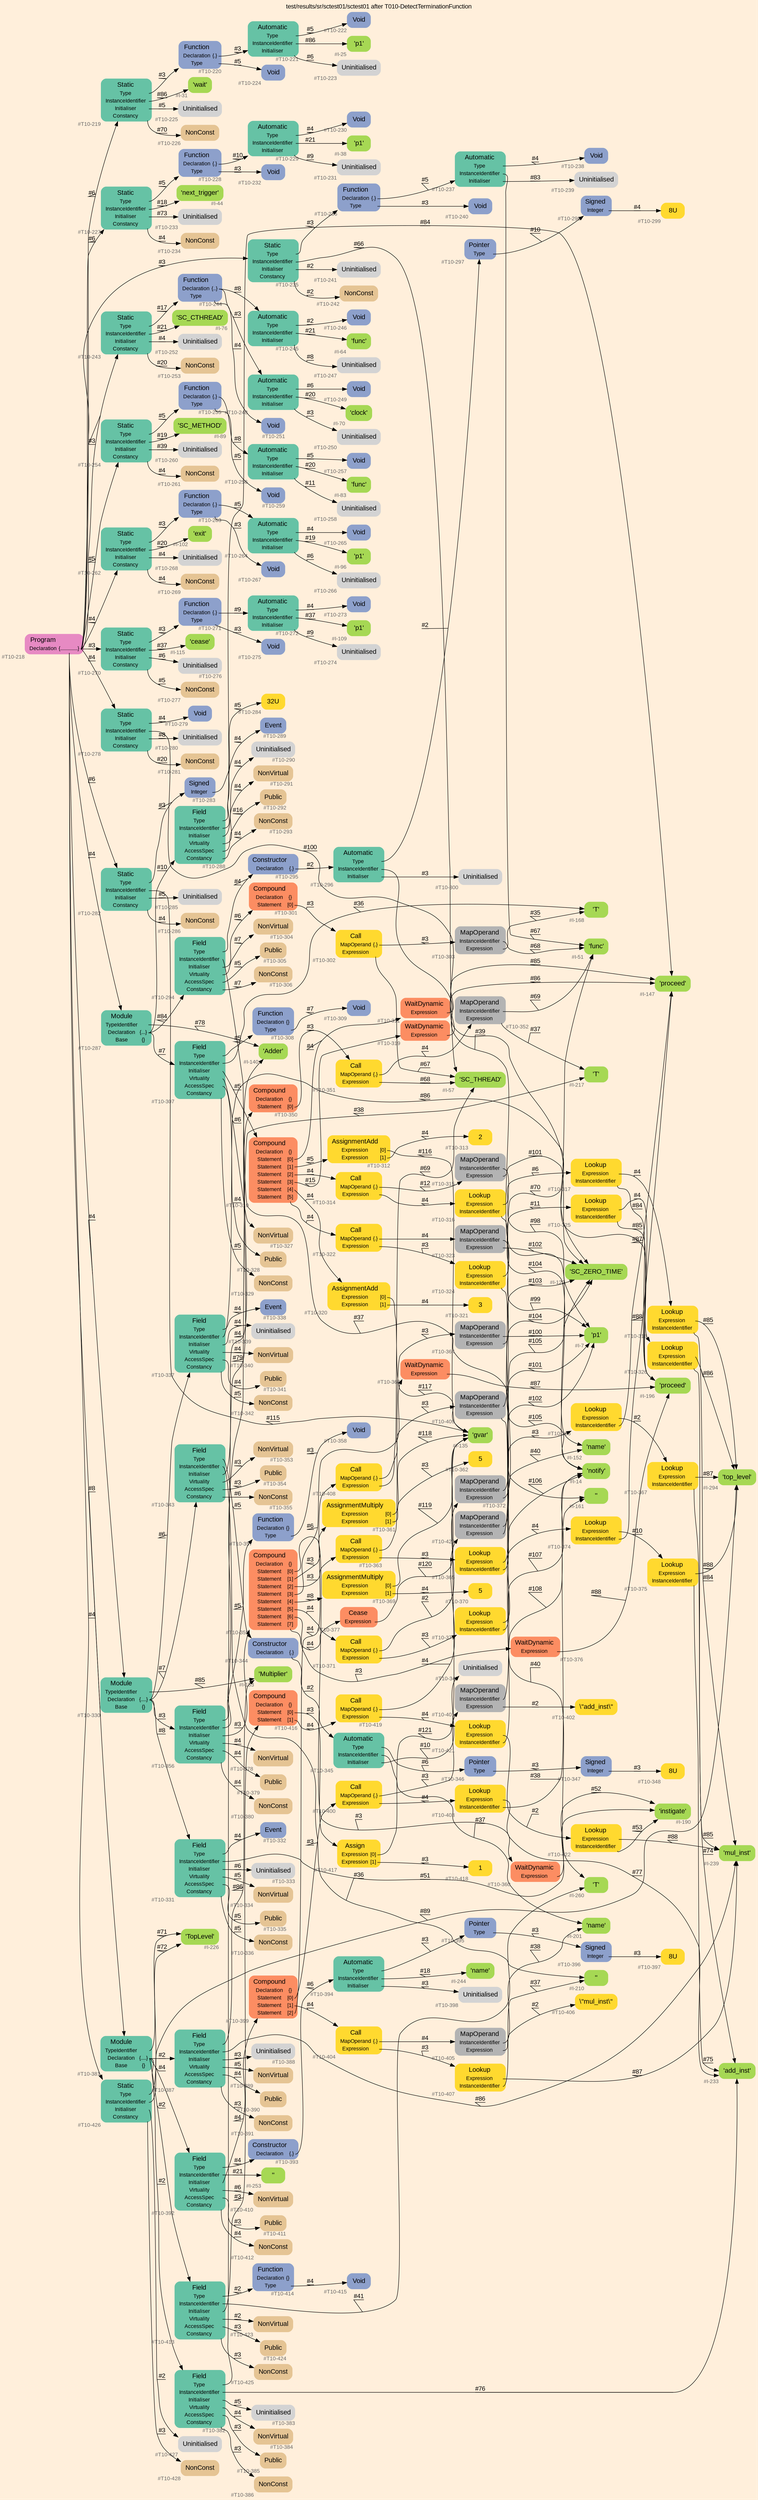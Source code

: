 digraph "test/results/sr/sctest01/sctest01 after T010-DetectTerminationFunction" {
label = "test/results/sr/sctest01/sctest01 after T010-DetectTerminationFunction"
labelloc = t
graph [
    rankdir = "LR"
    ranksep = 0.3
    bgcolor = antiquewhite1
    color = black
    fontcolor = black
    fontname = "Arial"
];
node [
    fontname = "Arial"
];
edge [
    fontname = "Arial"
];

// -------------------- node figure --------------------
// -------- block #T10-218 ----------
"#T10-218" [
    fillcolor = "/set28/4"
    xlabel = "#T10-218"
    fontsize = "12"
    fontcolor = grey40
    shape = "plaintext"
    label = <<TABLE BORDER="0" CELLBORDER="0" CELLSPACING="0">
     <TR><TD><FONT COLOR="black" POINT-SIZE="15">Program</FONT></TD></TR>
     <TR><TD><FONT COLOR="black" POINT-SIZE="12">Declaration</FONT></TD><TD PORT="port0"><FONT COLOR="black" POINT-SIZE="12">{.............}</FONT></TD></TR>
    </TABLE>>
    style = "rounded,filled"
];

// -------- block #T10-219 ----------
"#T10-219" [
    fillcolor = "/set28/1"
    xlabel = "#T10-219"
    fontsize = "12"
    fontcolor = grey40
    shape = "plaintext"
    label = <<TABLE BORDER="0" CELLBORDER="0" CELLSPACING="0">
     <TR><TD><FONT COLOR="black" POINT-SIZE="15">Static</FONT></TD></TR>
     <TR><TD><FONT COLOR="black" POINT-SIZE="12">Type</FONT></TD><TD PORT="port0"></TD></TR>
     <TR><TD><FONT COLOR="black" POINT-SIZE="12">InstanceIdentifier</FONT></TD><TD PORT="port1"></TD></TR>
     <TR><TD><FONT COLOR="black" POINT-SIZE="12">Initialiser</FONT></TD><TD PORT="port2"></TD></TR>
     <TR><TD><FONT COLOR="black" POINT-SIZE="12">Constancy</FONT></TD><TD PORT="port3"></TD></TR>
    </TABLE>>
    style = "rounded,filled"
];

// -------- block #T10-220 ----------
"#T10-220" [
    fillcolor = "/set28/3"
    xlabel = "#T10-220"
    fontsize = "12"
    fontcolor = grey40
    shape = "plaintext"
    label = <<TABLE BORDER="0" CELLBORDER="0" CELLSPACING="0">
     <TR><TD><FONT COLOR="black" POINT-SIZE="15">Function</FONT></TD></TR>
     <TR><TD><FONT COLOR="black" POINT-SIZE="12">Declaration</FONT></TD><TD PORT="port0"><FONT COLOR="black" POINT-SIZE="12">{.}</FONT></TD></TR>
     <TR><TD><FONT COLOR="black" POINT-SIZE="12">Type</FONT></TD><TD PORT="port1"></TD></TR>
    </TABLE>>
    style = "rounded,filled"
];

// -------- block #T10-221 ----------
"#T10-221" [
    fillcolor = "/set28/1"
    xlabel = "#T10-221"
    fontsize = "12"
    fontcolor = grey40
    shape = "plaintext"
    label = <<TABLE BORDER="0" CELLBORDER="0" CELLSPACING="0">
     <TR><TD><FONT COLOR="black" POINT-SIZE="15">Automatic</FONT></TD></TR>
     <TR><TD><FONT COLOR="black" POINT-SIZE="12">Type</FONT></TD><TD PORT="port0"></TD></TR>
     <TR><TD><FONT COLOR="black" POINT-SIZE="12">InstanceIdentifier</FONT></TD><TD PORT="port1"></TD></TR>
     <TR><TD><FONT COLOR="black" POINT-SIZE="12">Initialiser</FONT></TD><TD PORT="port2"></TD></TR>
    </TABLE>>
    style = "rounded,filled"
];

// -------- block #T10-222 ----------
"#T10-222" [
    fillcolor = "/set28/3"
    xlabel = "#T10-222"
    fontsize = "12"
    fontcolor = grey40
    shape = "plaintext"
    label = <<TABLE BORDER="0" CELLBORDER="0" CELLSPACING="0">
     <TR><TD><FONT COLOR="black" POINT-SIZE="15">Void</FONT></TD></TR>
    </TABLE>>
    style = "rounded,filled"
];

// -------- block #I-25 ----------
"#I-25" [
    fillcolor = "/set28/5"
    xlabel = "#I-25"
    fontsize = "12"
    fontcolor = grey40
    shape = "plaintext"
    label = <<TABLE BORDER="0" CELLBORDER="0" CELLSPACING="0">
     <TR><TD><FONT COLOR="black" POINT-SIZE="15">'p1'</FONT></TD></TR>
    </TABLE>>
    style = "rounded,filled"
];

// -------- block #T10-223 ----------
"#T10-223" [
    xlabel = "#T10-223"
    fontsize = "12"
    fontcolor = grey40
    shape = "plaintext"
    label = <<TABLE BORDER="0" CELLBORDER="0" CELLSPACING="0">
     <TR><TD><FONT COLOR="black" POINT-SIZE="15">Uninitialised</FONT></TD></TR>
    </TABLE>>
    style = "rounded,filled"
];

// -------- block #T10-224 ----------
"#T10-224" [
    fillcolor = "/set28/3"
    xlabel = "#T10-224"
    fontsize = "12"
    fontcolor = grey40
    shape = "plaintext"
    label = <<TABLE BORDER="0" CELLBORDER="0" CELLSPACING="0">
     <TR><TD><FONT COLOR="black" POINT-SIZE="15">Void</FONT></TD></TR>
    </TABLE>>
    style = "rounded,filled"
];

// -------- block #I-31 ----------
"#I-31" [
    fillcolor = "/set28/5"
    xlabel = "#I-31"
    fontsize = "12"
    fontcolor = grey40
    shape = "plaintext"
    label = <<TABLE BORDER="0" CELLBORDER="0" CELLSPACING="0">
     <TR><TD><FONT COLOR="black" POINT-SIZE="15">'wait'</FONT></TD></TR>
    </TABLE>>
    style = "rounded,filled"
];

// -------- block #T10-225 ----------
"#T10-225" [
    xlabel = "#T10-225"
    fontsize = "12"
    fontcolor = grey40
    shape = "plaintext"
    label = <<TABLE BORDER="0" CELLBORDER="0" CELLSPACING="0">
     <TR><TD><FONT COLOR="black" POINT-SIZE="15">Uninitialised</FONT></TD></TR>
    </TABLE>>
    style = "rounded,filled"
];

// -------- block #T10-226 ----------
"#T10-226" [
    fillcolor = "/set28/7"
    xlabel = "#T10-226"
    fontsize = "12"
    fontcolor = grey40
    shape = "plaintext"
    label = <<TABLE BORDER="0" CELLBORDER="0" CELLSPACING="0">
     <TR><TD><FONT COLOR="black" POINT-SIZE="15">NonConst</FONT></TD></TR>
    </TABLE>>
    style = "rounded,filled"
];

// -------- block #T10-227 ----------
"#T10-227" [
    fillcolor = "/set28/1"
    xlabel = "#T10-227"
    fontsize = "12"
    fontcolor = grey40
    shape = "plaintext"
    label = <<TABLE BORDER="0" CELLBORDER="0" CELLSPACING="0">
     <TR><TD><FONT COLOR="black" POINT-SIZE="15">Static</FONT></TD></TR>
     <TR><TD><FONT COLOR="black" POINT-SIZE="12">Type</FONT></TD><TD PORT="port0"></TD></TR>
     <TR><TD><FONT COLOR="black" POINT-SIZE="12">InstanceIdentifier</FONT></TD><TD PORT="port1"></TD></TR>
     <TR><TD><FONT COLOR="black" POINT-SIZE="12">Initialiser</FONT></TD><TD PORT="port2"></TD></TR>
     <TR><TD><FONT COLOR="black" POINT-SIZE="12">Constancy</FONT></TD><TD PORT="port3"></TD></TR>
    </TABLE>>
    style = "rounded,filled"
];

// -------- block #T10-228 ----------
"#T10-228" [
    fillcolor = "/set28/3"
    xlabel = "#T10-228"
    fontsize = "12"
    fontcolor = grey40
    shape = "plaintext"
    label = <<TABLE BORDER="0" CELLBORDER="0" CELLSPACING="0">
     <TR><TD><FONT COLOR="black" POINT-SIZE="15">Function</FONT></TD></TR>
     <TR><TD><FONT COLOR="black" POINT-SIZE="12">Declaration</FONT></TD><TD PORT="port0"><FONT COLOR="black" POINT-SIZE="12">{.}</FONT></TD></TR>
     <TR><TD><FONT COLOR="black" POINT-SIZE="12">Type</FONT></TD><TD PORT="port1"></TD></TR>
    </TABLE>>
    style = "rounded,filled"
];

// -------- block #T10-229 ----------
"#T10-229" [
    fillcolor = "/set28/1"
    xlabel = "#T10-229"
    fontsize = "12"
    fontcolor = grey40
    shape = "plaintext"
    label = <<TABLE BORDER="0" CELLBORDER="0" CELLSPACING="0">
     <TR><TD><FONT COLOR="black" POINT-SIZE="15">Automatic</FONT></TD></TR>
     <TR><TD><FONT COLOR="black" POINT-SIZE="12">Type</FONT></TD><TD PORT="port0"></TD></TR>
     <TR><TD><FONT COLOR="black" POINT-SIZE="12">InstanceIdentifier</FONT></TD><TD PORT="port1"></TD></TR>
     <TR><TD><FONT COLOR="black" POINT-SIZE="12">Initialiser</FONT></TD><TD PORT="port2"></TD></TR>
    </TABLE>>
    style = "rounded,filled"
];

// -------- block #T10-230 ----------
"#T10-230" [
    fillcolor = "/set28/3"
    xlabel = "#T10-230"
    fontsize = "12"
    fontcolor = grey40
    shape = "plaintext"
    label = <<TABLE BORDER="0" CELLBORDER="0" CELLSPACING="0">
     <TR><TD><FONT COLOR="black" POINT-SIZE="15">Void</FONT></TD></TR>
    </TABLE>>
    style = "rounded,filled"
];

// -------- block #I-38 ----------
"#I-38" [
    fillcolor = "/set28/5"
    xlabel = "#I-38"
    fontsize = "12"
    fontcolor = grey40
    shape = "plaintext"
    label = <<TABLE BORDER="0" CELLBORDER="0" CELLSPACING="0">
     <TR><TD><FONT COLOR="black" POINT-SIZE="15">'p1'</FONT></TD></TR>
    </TABLE>>
    style = "rounded,filled"
];

// -------- block #T10-231 ----------
"#T10-231" [
    xlabel = "#T10-231"
    fontsize = "12"
    fontcolor = grey40
    shape = "plaintext"
    label = <<TABLE BORDER="0" CELLBORDER="0" CELLSPACING="0">
     <TR><TD><FONT COLOR="black" POINT-SIZE="15">Uninitialised</FONT></TD></TR>
    </TABLE>>
    style = "rounded,filled"
];

// -------- block #T10-232 ----------
"#T10-232" [
    fillcolor = "/set28/3"
    xlabel = "#T10-232"
    fontsize = "12"
    fontcolor = grey40
    shape = "plaintext"
    label = <<TABLE BORDER="0" CELLBORDER="0" CELLSPACING="0">
     <TR><TD><FONT COLOR="black" POINT-SIZE="15">Void</FONT></TD></TR>
    </TABLE>>
    style = "rounded,filled"
];

// -------- block #I-44 ----------
"#I-44" [
    fillcolor = "/set28/5"
    xlabel = "#I-44"
    fontsize = "12"
    fontcolor = grey40
    shape = "plaintext"
    label = <<TABLE BORDER="0" CELLBORDER="0" CELLSPACING="0">
     <TR><TD><FONT COLOR="black" POINT-SIZE="15">'next_trigger'</FONT></TD></TR>
    </TABLE>>
    style = "rounded,filled"
];

// -------- block #T10-233 ----------
"#T10-233" [
    xlabel = "#T10-233"
    fontsize = "12"
    fontcolor = grey40
    shape = "plaintext"
    label = <<TABLE BORDER="0" CELLBORDER="0" CELLSPACING="0">
     <TR><TD><FONT COLOR="black" POINT-SIZE="15">Uninitialised</FONT></TD></TR>
    </TABLE>>
    style = "rounded,filled"
];

// -------- block #T10-234 ----------
"#T10-234" [
    fillcolor = "/set28/7"
    xlabel = "#T10-234"
    fontsize = "12"
    fontcolor = grey40
    shape = "plaintext"
    label = <<TABLE BORDER="0" CELLBORDER="0" CELLSPACING="0">
     <TR><TD><FONT COLOR="black" POINT-SIZE="15">NonConst</FONT></TD></TR>
    </TABLE>>
    style = "rounded,filled"
];

// -------- block #T10-235 ----------
"#T10-235" [
    fillcolor = "/set28/1"
    xlabel = "#T10-235"
    fontsize = "12"
    fontcolor = grey40
    shape = "plaintext"
    label = <<TABLE BORDER="0" CELLBORDER="0" CELLSPACING="0">
     <TR><TD><FONT COLOR="black" POINT-SIZE="15">Static</FONT></TD></TR>
     <TR><TD><FONT COLOR="black" POINT-SIZE="12">Type</FONT></TD><TD PORT="port0"></TD></TR>
     <TR><TD><FONT COLOR="black" POINT-SIZE="12">InstanceIdentifier</FONT></TD><TD PORT="port1"></TD></TR>
     <TR><TD><FONT COLOR="black" POINT-SIZE="12">Initialiser</FONT></TD><TD PORT="port2"></TD></TR>
     <TR><TD><FONT COLOR="black" POINT-SIZE="12">Constancy</FONT></TD><TD PORT="port3"></TD></TR>
    </TABLE>>
    style = "rounded,filled"
];

// -------- block #T10-236 ----------
"#T10-236" [
    fillcolor = "/set28/3"
    xlabel = "#T10-236"
    fontsize = "12"
    fontcolor = grey40
    shape = "plaintext"
    label = <<TABLE BORDER="0" CELLBORDER="0" CELLSPACING="0">
     <TR><TD><FONT COLOR="black" POINT-SIZE="15">Function</FONT></TD></TR>
     <TR><TD><FONT COLOR="black" POINT-SIZE="12">Declaration</FONT></TD><TD PORT="port0"><FONT COLOR="black" POINT-SIZE="12">{.}</FONT></TD></TR>
     <TR><TD><FONT COLOR="black" POINT-SIZE="12">Type</FONT></TD><TD PORT="port1"></TD></TR>
    </TABLE>>
    style = "rounded,filled"
];

// -------- block #T10-237 ----------
"#T10-237" [
    fillcolor = "/set28/1"
    xlabel = "#T10-237"
    fontsize = "12"
    fontcolor = grey40
    shape = "plaintext"
    label = <<TABLE BORDER="0" CELLBORDER="0" CELLSPACING="0">
     <TR><TD><FONT COLOR="black" POINT-SIZE="15">Automatic</FONT></TD></TR>
     <TR><TD><FONT COLOR="black" POINT-SIZE="12">Type</FONT></TD><TD PORT="port0"></TD></TR>
     <TR><TD><FONT COLOR="black" POINT-SIZE="12">InstanceIdentifier</FONT></TD><TD PORT="port1"></TD></TR>
     <TR><TD><FONT COLOR="black" POINT-SIZE="12">Initialiser</FONT></TD><TD PORT="port2"></TD></TR>
    </TABLE>>
    style = "rounded,filled"
];

// -------- block #T10-238 ----------
"#T10-238" [
    fillcolor = "/set28/3"
    xlabel = "#T10-238"
    fontsize = "12"
    fontcolor = grey40
    shape = "plaintext"
    label = <<TABLE BORDER="0" CELLBORDER="0" CELLSPACING="0">
     <TR><TD><FONT COLOR="black" POINT-SIZE="15">Void</FONT></TD></TR>
    </TABLE>>
    style = "rounded,filled"
];

// -------- block #I-51 ----------
"#I-51" [
    fillcolor = "/set28/5"
    xlabel = "#I-51"
    fontsize = "12"
    fontcolor = grey40
    shape = "plaintext"
    label = <<TABLE BORDER="0" CELLBORDER="0" CELLSPACING="0">
     <TR><TD><FONT COLOR="black" POINT-SIZE="15">'func'</FONT></TD></TR>
    </TABLE>>
    style = "rounded,filled"
];

// -------- block #T10-239 ----------
"#T10-239" [
    xlabel = "#T10-239"
    fontsize = "12"
    fontcolor = grey40
    shape = "plaintext"
    label = <<TABLE BORDER="0" CELLBORDER="0" CELLSPACING="0">
     <TR><TD><FONT COLOR="black" POINT-SIZE="15">Uninitialised</FONT></TD></TR>
    </TABLE>>
    style = "rounded,filled"
];

// -------- block #T10-240 ----------
"#T10-240" [
    fillcolor = "/set28/3"
    xlabel = "#T10-240"
    fontsize = "12"
    fontcolor = grey40
    shape = "plaintext"
    label = <<TABLE BORDER="0" CELLBORDER="0" CELLSPACING="0">
     <TR><TD><FONT COLOR="black" POINT-SIZE="15">Void</FONT></TD></TR>
    </TABLE>>
    style = "rounded,filled"
];

// -------- block #I-57 ----------
"#I-57" [
    fillcolor = "/set28/5"
    xlabel = "#I-57"
    fontsize = "12"
    fontcolor = grey40
    shape = "plaintext"
    label = <<TABLE BORDER="0" CELLBORDER="0" CELLSPACING="0">
     <TR><TD><FONT COLOR="black" POINT-SIZE="15">'SC_THREAD'</FONT></TD></TR>
    </TABLE>>
    style = "rounded,filled"
];

// -------- block #T10-241 ----------
"#T10-241" [
    xlabel = "#T10-241"
    fontsize = "12"
    fontcolor = grey40
    shape = "plaintext"
    label = <<TABLE BORDER="0" CELLBORDER="0" CELLSPACING="0">
     <TR><TD><FONT COLOR="black" POINT-SIZE="15">Uninitialised</FONT></TD></TR>
    </TABLE>>
    style = "rounded,filled"
];

// -------- block #T10-242 ----------
"#T10-242" [
    fillcolor = "/set28/7"
    xlabel = "#T10-242"
    fontsize = "12"
    fontcolor = grey40
    shape = "plaintext"
    label = <<TABLE BORDER="0" CELLBORDER="0" CELLSPACING="0">
     <TR><TD><FONT COLOR="black" POINT-SIZE="15">NonConst</FONT></TD></TR>
    </TABLE>>
    style = "rounded,filled"
];

// -------- block #T10-243 ----------
"#T10-243" [
    fillcolor = "/set28/1"
    xlabel = "#T10-243"
    fontsize = "12"
    fontcolor = grey40
    shape = "plaintext"
    label = <<TABLE BORDER="0" CELLBORDER="0" CELLSPACING="0">
     <TR><TD><FONT COLOR="black" POINT-SIZE="15">Static</FONT></TD></TR>
     <TR><TD><FONT COLOR="black" POINT-SIZE="12">Type</FONT></TD><TD PORT="port0"></TD></TR>
     <TR><TD><FONT COLOR="black" POINT-SIZE="12">InstanceIdentifier</FONT></TD><TD PORT="port1"></TD></TR>
     <TR><TD><FONT COLOR="black" POINT-SIZE="12">Initialiser</FONT></TD><TD PORT="port2"></TD></TR>
     <TR><TD><FONT COLOR="black" POINT-SIZE="12">Constancy</FONT></TD><TD PORT="port3"></TD></TR>
    </TABLE>>
    style = "rounded,filled"
];

// -------- block #T10-244 ----------
"#T10-244" [
    fillcolor = "/set28/3"
    xlabel = "#T10-244"
    fontsize = "12"
    fontcolor = grey40
    shape = "plaintext"
    label = <<TABLE BORDER="0" CELLBORDER="0" CELLSPACING="0">
     <TR><TD><FONT COLOR="black" POINT-SIZE="15">Function</FONT></TD></TR>
     <TR><TD><FONT COLOR="black" POINT-SIZE="12">Declaration</FONT></TD><TD PORT="port0"><FONT COLOR="black" POINT-SIZE="12">{..}</FONT></TD></TR>
     <TR><TD><FONT COLOR="black" POINT-SIZE="12">Type</FONT></TD><TD PORT="port1"></TD></TR>
    </TABLE>>
    style = "rounded,filled"
];

// -------- block #T10-245 ----------
"#T10-245" [
    fillcolor = "/set28/1"
    xlabel = "#T10-245"
    fontsize = "12"
    fontcolor = grey40
    shape = "plaintext"
    label = <<TABLE BORDER="0" CELLBORDER="0" CELLSPACING="0">
     <TR><TD><FONT COLOR="black" POINT-SIZE="15">Automatic</FONT></TD></TR>
     <TR><TD><FONT COLOR="black" POINT-SIZE="12">Type</FONT></TD><TD PORT="port0"></TD></TR>
     <TR><TD><FONT COLOR="black" POINT-SIZE="12">InstanceIdentifier</FONT></TD><TD PORT="port1"></TD></TR>
     <TR><TD><FONT COLOR="black" POINT-SIZE="12">Initialiser</FONT></TD><TD PORT="port2"></TD></TR>
    </TABLE>>
    style = "rounded,filled"
];

// -------- block #T10-246 ----------
"#T10-246" [
    fillcolor = "/set28/3"
    xlabel = "#T10-246"
    fontsize = "12"
    fontcolor = grey40
    shape = "plaintext"
    label = <<TABLE BORDER="0" CELLBORDER="0" CELLSPACING="0">
     <TR><TD><FONT COLOR="black" POINT-SIZE="15">Void</FONT></TD></TR>
    </TABLE>>
    style = "rounded,filled"
];

// -------- block #I-64 ----------
"#I-64" [
    fillcolor = "/set28/5"
    xlabel = "#I-64"
    fontsize = "12"
    fontcolor = grey40
    shape = "plaintext"
    label = <<TABLE BORDER="0" CELLBORDER="0" CELLSPACING="0">
     <TR><TD><FONT COLOR="black" POINT-SIZE="15">'func'</FONT></TD></TR>
    </TABLE>>
    style = "rounded,filled"
];

// -------- block #T10-247 ----------
"#T10-247" [
    xlabel = "#T10-247"
    fontsize = "12"
    fontcolor = grey40
    shape = "plaintext"
    label = <<TABLE BORDER="0" CELLBORDER="0" CELLSPACING="0">
     <TR><TD><FONT COLOR="black" POINT-SIZE="15">Uninitialised</FONT></TD></TR>
    </TABLE>>
    style = "rounded,filled"
];

// -------- block #T10-248 ----------
"#T10-248" [
    fillcolor = "/set28/1"
    xlabel = "#T10-248"
    fontsize = "12"
    fontcolor = grey40
    shape = "plaintext"
    label = <<TABLE BORDER="0" CELLBORDER="0" CELLSPACING="0">
     <TR><TD><FONT COLOR="black" POINT-SIZE="15">Automatic</FONT></TD></TR>
     <TR><TD><FONT COLOR="black" POINT-SIZE="12">Type</FONT></TD><TD PORT="port0"></TD></TR>
     <TR><TD><FONT COLOR="black" POINT-SIZE="12">InstanceIdentifier</FONT></TD><TD PORT="port1"></TD></TR>
     <TR><TD><FONT COLOR="black" POINT-SIZE="12">Initialiser</FONT></TD><TD PORT="port2"></TD></TR>
    </TABLE>>
    style = "rounded,filled"
];

// -------- block #T10-249 ----------
"#T10-249" [
    fillcolor = "/set28/3"
    xlabel = "#T10-249"
    fontsize = "12"
    fontcolor = grey40
    shape = "plaintext"
    label = <<TABLE BORDER="0" CELLBORDER="0" CELLSPACING="0">
     <TR><TD><FONT COLOR="black" POINT-SIZE="15">Void</FONT></TD></TR>
    </TABLE>>
    style = "rounded,filled"
];

// -------- block #I-70 ----------
"#I-70" [
    fillcolor = "/set28/5"
    xlabel = "#I-70"
    fontsize = "12"
    fontcolor = grey40
    shape = "plaintext"
    label = <<TABLE BORDER="0" CELLBORDER="0" CELLSPACING="0">
     <TR><TD><FONT COLOR="black" POINT-SIZE="15">'clock'</FONT></TD></TR>
    </TABLE>>
    style = "rounded,filled"
];

// -------- block #T10-250 ----------
"#T10-250" [
    xlabel = "#T10-250"
    fontsize = "12"
    fontcolor = grey40
    shape = "plaintext"
    label = <<TABLE BORDER="0" CELLBORDER="0" CELLSPACING="0">
     <TR><TD><FONT COLOR="black" POINT-SIZE="15">Uninitialised</FONT></TD></TR>
    </TABLE>>
    style = "rounded,filled"
];

// -------- block #T10-251 ----------
"#T10-251" [
    fillcolor = "/set28/3"
    xlabel = "#T10-251"
    fontsize = "12"
    fontcolor = grey40
    shape = "plaintext"
    label = <<TABLE BORDER="0" CELLBORDER="0" CELLSPACING="0">
     <TR><TD><FONT COLOR="black" POINT-SIZE="15">Void</FONT></TD></TR>
    </TABLE>>
    style = "rounded,filled"
];

// -------- block #I-76 ----------
"#I-76" [
    fillcolor = "/set28/5"
    xlabel = "#I-76"
    fontsize = "12"
    fontcolor = grey40
    shape = "plaintext"
    label = <<TABLE BORDER="0" CELLBORDER="0" CELLSPACING="0">
     <TR><TD><FONT COLOR="black" POINT-SIZE="15">'SC_CTHREAD'</FONT></TD></TR>
    </TABLE>>
    style = "rounded,filled"
];

// -------- block #T10-252 ----------
"#T10-252" [
    xlabel = "#T10-252"
    fontsize = "12"
    fontcolor = grey40
    shape = "plaintext"
    label = <<TABLE BORDER="0" CELLBORDER="0" CELLSPACING="0">
     <TR><TD><FONT COLOR="black" POINT-SIZE="15">Uninitialised</FONT></TD></TR>
    </TABLE>>
    style = "rounded,filled"
];

// -------- block #T10-253 ----------
"#T10-253" [
    fillcolor = "/set28/7"
    xlabel = "#T10-253"
    fontsize = "12"
    fontcolor = grey40
    shape = "plaintext"
    label = <<TABLE BORDER="0" CELLBORDER="0" CELLSPACING="0">
     <TR><TD><FONT COLOR="black" POINT-SIZE="15">NonConst</FONT></TD></TR>
    </TABLE>>
    style = "rounded,filled"
];

// -------- block #T10-254 ----------
"#T10-254" [
    fillcolor = "/set28/1"
    xlabel = "#T10-254"
    fontsize = "12"
    fontcolor = grey40
    shape = "plaintext"
    label = <<TABLE BORDER="0" CELLBORDER="0" CELLSPACING="0">
     <TR><TD><FONT COLOR="black" POINT-SIZE="15">Static</FONT></TD></TR>
     <TR><TD><FONT COLOR="black" POINT-SIZE="12">Type</FONT></TD><TD PORT="port0"></TD></TR>
     <TR><TD><FONT COLOR="black" POINT-SIZE="12">InstanceIdentifier</FONT></TD><TD PORT="port1"></TD></TR>
     <TR><TD><FONT COLOR="black" POINT-SIZE="12">Initialiser</FONT></TD><TD PORT="port2"></TD></TR>
     <TR><TD><FONT COLOR="black" POINT-SIZE="12">Constancy</FONT></TD><TD PORT="port3"></TD></TR>
    </TABLE>>
    style = "rounded,filled"
];

// -------- block #T10-255 ----------
"#T10-255" [
    fillcolor = "/set28/3"
    xlabel = "#T10-255"
    fontsize = "12"
    fontcolor = grey40
    shape = "plaintext"
    label = <<TABLE BORDER="0" CELLBORDER="0" CELLSPACING="0">
     <TR><TD><FONT COLOR="black" POINT-SIZE="15">Function</FONT></TD></TR>
     <TR><TD><FONT COLOR="black" POINT-SIZE="12">Declaration</FONT></TD><TD PORT="port0"><FONT COLOR="black" POINT-SIZE="12">{.}</FONT></TD></TR>
     <TR><TD><FONT COLOR="black" POINT-SIZE="12">Type</FONT></TD><TD PORT="port1"></TD></TR>
    </TABLE>>
    style = "rounded,filled"
];

// -------- block #T10-256 ----------
"#T10-256" [
    fillcolor = "/set28/1"
    xlabel = "#T10-256"
    fontsize = "12"
    fontcolor = grey40
    shape = "plaintext"
    label = <<TABLE BORDER="0" CELLBORDER="0" CELLSPACING="0">
     <TR><TD><FONT COLOR="black" POINT-SIZE="15">Automatic</FONT></TD></TR>
     <TR><TD><FONT COLOR="black" POINT-SIZE="12">Type</FONT></TD><TD PORT="port0"></TD></TR>
     <TR><TD><FONT COLOR="black" POINT-SIZE="12">InstanceIdentifier</FONT></TD><TD PORT="port1"></TD></TR>
     <TR><TD><FONT COLOR="black" POINT-SIZE="12">Initialiser</FONT></TD><TD PORT="port2"></TD></TR>
    </TABLE>>
    style = "rounded,filled"
];

// -------- block #T10-257 ----------
"#T10-257" [
    fillcolor = "/set28/3"
    xlabel = "#T10-257"
    fontsize = "12"
    fontcolor = grey40
    shape = "plaintext"
    label = <<TABLE BORDER="0" CELLBORDER="0" CELLSPACING="0">
     <TR><TD><FONT COLOR="black" POINT-SIZE="15">Void</FONT></TD></TR>
    </TABLE>>
    style = "rounded,filled"
];

// -------- block #I-83 ----------
"#I-83" [
    fillcolor = "/set28/5"
    xlabel = "#I-83"
    fontsize = "12"
    fontcolor = grey40
    shape = "plaintext"
    label = <<TABLE BORDER="0" CELLBORDER="0" CELLSPACING="0">
     <TR><TD><FONT COLOR="black" POINT-SIZE="15">'func'</FONT></TD></TR>
    </TABLE>>
    style = "rounded,filled"
];

// -------- block #T10-258 ----------
"#T10-258" [
    xlabel = "#T10-258"
    fontsize = "12"
    fontcolor = grey40
    shape = "plaintext"
    label = <<TABLE BORDER="0" CELLBORDER="0" CELLSPACING="0">
     <TR><TD><FONT COLOR="black" POINT-SIZE="15">Uninitialised</FONT></TD></TR>
    </TABLE>>
    style = "rounded,filled"
];

// -------- block #T10-259 ----------
"#T10-259" [
    fillcolor = "/set28/3"
    xlabel = "#T10-259"
    fontsize = "12"
    fontcolor = grey40
    shape = "plaintext"
    label = <<TABLE BORDER="0" CELLBORDER="0" CELLSPACING="0">
     <TR><TD><FONT COLOR="black" POINT-SIZE="15">Void</FONT></TD></TR>
    </TABLE>>
    style = "rounded,filled"
];

// -------- block #I-89 ----------
"#I-89" [
    fillcolor = "/set28/5"
    xlabel = "#I-89"
    fontsize = "12"
    fontcolor = grey40
    shape = "plaintext"
    label = <<TABLE BORDER="0" CELLBORDER="0" CELLSPACING="0">
     <TR><TD><FONT COLOR="black" POINT-SIZE="15">'SC_METHOD'</FONT></TD></TR>
    </TABLE>>
    style = "rounded,filled"
];

// -------- block #T10-260 ----------
"#T10-260" [
    xlabel = "#T10-260"
    fontsize = "12"
    fontcolor = grey40
    shape = "plaintext"
    label = <<TABLE BORDER="0" CELLBORDER="0" CELLSPACING="0">
     <TR><TD><FONT COLOR="black" POINT-SIZE="15">Uninitialised</FONT></TD></TR>
    </TABLE>>
    style = "rounded,filled"
];

// -------- block #T10-261 ----------
"#T10-261" [
    fillcolor = "/set28/7"
    xlabel = "#T10-261"
    fontsize = "12"
    fontcolor = grey40
    shape = "plaintext"
    label = <<TABLE BORDER="0" CELLBORDER="0" CELLSPACING="0">
     <TR><TD><FONT COLOR="black" POINT-SIZE="15">NonConst</FONT></TD></TR>
    </TABLE>>
    style = "rounded,filled"
];

// -------- block #T10-262 ----------
"#T10-262" [
    fillcolor = "/set28/1"
    xlabel = "#T10-262"
    fontsize = "12"
    fontcolor = grey40
    shape = "plaintext"
    label = <<TABLE BORDER="0" CELLBORDER="0" CELLSPACING="0">
     <TR><TD><FONT COLOR="black" POINT-SIZE="15">Static</FONT></TD></TR>
     <TR><TD><FONT COLOR="black" POINT-SIZE="12">Type</FONT></TD><TD PORT="port0"></TD></TR>
     <TR><TD><FONT COLOR="black" POINT-SIZE="12">InstanceIdentifier</FONT></TD><TD PORT="port1"></TD></TR>
     <TR><TD><FONT COLOR="black" POINT-SIZE="12">Initialiser</FONT></TD><TD PORT="port2"></TD></TR>
     <TR><TD><FONT COLOR="black" POINT-SIZE="12">Constancy</FONT></TD><TD PORT="port3"></TD></TR>
    </TABLE>>
    style = "rounded,filled"
];

// -------- block #T10-263 ----------
"#T10-263" [
    fillcolor = "/set28/3"
    xlabel = "#T10-263"
    fontsize = "12"
    fontcolor = grey40
    shape = "plaintext"
    label = <<TABLE BORDER="0" CELLBORDER="0" CELLSPACING="0">
     <TR><TD><FONT COLOR="black" POINT-SIZE="15">Function</FONT></TD></TR>
     <TR><TD><FONT COLOR="black" POINT-SIZE="12">Declaration</FONT></TD><TD PORT="port0"><FONT COLOR="black" POINT-SIZE="12">{.}</FONT></TD></TR>
     <TR><TD><FONT COLOR="black" POINT-SIZE="12">Type</FONT></TD><TD PORT="port1"></TD></TR>
    </TABLE>>
    style = "rounded,filled"
];

// -------- block #T10-264 ----------
"#T10-264" [
    fillcolor = "/set28/1"
    xlabel = "#T10-264"
    fontsize = "12"
    fontcolor = grey40
    shape = "plaintext"
    label = <<TABLE BORDER="0" CELLBORDER="0" CELLSPACING="0">
     <TR><TD><FONT COLOR="black" POINT-SIZE="15">Automatic</FONT></TD></TR>
     <TR><TD><FONT COLOR="black" POINT-SIZE="12">Type</FONT></TD><TD PORT="port0"></TD></TR>
     <TR><TD><FONT COLOR="black" POINT-SIZE="12">InstanceIdentifier</FONT></TD><TD PORT="port1"></TD></TR>
     <TR><TD><FONT COLOR="black" POINT-SIZE="12">Initialiser</FONT></TD><TD PORT="port2"></TD></TR>
    </TABLE>>
    style = "rounded,filled"
];

// -------- block #T10-265 ----------
"#T10-265" [
    fillcolor = "/set28/3"
    xlabel = "#T10-265"
    fontsize = "12"
    fontcolor = grey40
    shape = "plaintext"
    label = <<TABLE BORDER="0" CELLBORDER="0" CELLSPACING="0">
     <TR><TD><FONT COLOR="black" POINT-SIZE="15">Void</FONT></TD></TR>
    </TABLE>>
    style = "rounded,filled"
];

// -------- block #I-96 ----------
"#I-96" [
    fillcolor = "/set28/5"
    xlabel = "#I-96"
    fontsize = "12"
    fontcolor = grey40
    shape = "plaintext"
    label = <<TABLE BORDER="0" CELLBORDER="0" CELLSPACING="0">
     <TR><TD><FONT COLOR="black" POINT-SIZE="15">'p1'</FONT></TD></TR>
    </TABLE>>
    style = "rounded,filled"
];

// -------- block #T10-266 ----------
"#T10-266" [
    xlabel = "#T10-266"
    fontsize = "12"
    fontcolor = grey40
    shape = "plaintext"
    label = <<TABLE BORDER="0" CELLBORDER="0" CELLSPACING="0">
     <TR><TD><FONT COLOR="black" POINT-SIZE="15">Uninitialised</FONT></TD></TR>
    </TABLE>>
    style = "rounded,filled"
];

// -------- block #T10-267 ----------
"#T10-267" [
    fillcolor = "/set28/3"
    xlabel = "#T10-267"
    fontsize = "12"
    fontcolor = grey40
    shape = "plaintext"
    label = <<TABLE BORDER="0" CELLBORDER="0" CELLSPACING="0">
     <TR><TD><FONT COLOR="black" POINT-SIZE="15">Void</FONT></TD></TR>
    </TABLE>>
    style = "rounded,filled"
];

// -------- block #I-102 ----------
"#I-102" [
    fillcolor = "/set28/5"
    xlabel = "#I-102"
    fontsize = "12"
    fontcolor = grey40
    shape = "plaintext"
    label = <<TABLE BORDER="0" CELLBORDER="0" CELLSPACING="0">
     <TR><TD><FONT COLOR="black" POINT-SIZE="15">'exit'</FONT></TD></TR>
    </TABLE>>
    style = "rounded,filled"
];

// -------- block #T10-268 ----------
"#T10-268" [
    xlabel = "#T10-268"
    fontsize = "12"
    fontcolor = grey40
    shape = "plaintext"
    label = <<TABLE BORDER="0" CELLBORDER="0" CELLSPACING="0">
     <TR><TD><FONT COLOR="black" POINT-SIZE="15">Uninitialised</FONT></TD></TR>
    </TABLE>>
    style = "rounded,filled"
];

// -------- block #T10-269 ----------
"#T10-269" [
    fillcolor = "/set28/7"
    xlabel = "#T10-269"
    fontsize = "12"
    fontcolor = grey40
    shape = "plaintext"
    label = <<TABLE BORDER="0" CELLBORDER="0" CELLSPACING="0">
     <TR><TD><FONT COLOR="black" POINT-SIZE="15">NonConst</FONT></TD></TR>
    </TABLE>>
    style = "rounded,filled"
];

// -------- block #T10-270 ----------
"#T10-270" [
    fillcolor = "/set28/1"
    xlabel = "#T10-270"
    fontsize = "12"
    fontcolor = grey40
    shape = "plaintext"
    label = <<TABLE BORDER="0" CELLBORDER="0" CELLSPACING="0">
     <TR><TD><FONT COLOR="black" POINT-SIZE="15">Static</FONT></TD></TR>
     <TR><TD><FONT COLOR="black" POINT-SIZE="12">Type</FONT></TD><TD PORT="port0"></TD></TR>
     <TR><TD><FONT COLOR="black" POINT-SIZE="12">InstanceIdentifier</FONT></TD><TD PORT="port1"></TD></TR>
     <TR><TD><FONT COLOR="black" POINT-SIZE="12">Initialiser</FONT></TD><TD PORT="port2"></TD></TR>
     <TR><TD><FONT COLOR="black" POINT-SIZE="12">Constancy</FONT></TD><TD PORT="port3"></TD></TR>
    </TABLE>>
    style = "rounded,filled"
];

// -------- block #T10-271 ----------
"#T10-271" [
    fillcolor = "/set28/3"
    xlabel = "#T10-271"
    fontsize = "12"
    fontcolor = grey40
    shape = "plaintext"
    label = <<TABLE BORDER="0" CELLBORDER="0" CELLSPACING="0">
     <TR><TD><FONT COLOR="black" POINT-SIZE="15">Function</FONT></TD></TR>
     <TR><TD><FONT COLOR="black" POINT-SIZE="12">Declaration</FONT></TD><TD PORT="port0"><FONT COLOR="black" POINT-SIZE="12">{.}</FONT></TD></TR>
     <TR><TD><FONT COLOR="black" POINT-SIZE="12">Type</FONT></TD><TD PORT="port1"></TD></TR>
    </TABLE>>
    style = "rounded,filled"
];

// -------- block #T10-272 ----------
"#T10-272" [
    fillcolor = "/set28/1"
    xlabel = "#T10-272"
    fontsize = "12"
    fontcolor = grey40
    shape = "plaintext"
    label = <<TABLE BORDER="0" CELLBORDER="0" CELLSPACING="0">
     <TR><TD><FONT COLOR="black" POINT-SIZE="15">Automatic</FONT></TD></TR>
     <TR><TD><FONT COLOR="black" POINT-SIZE="12">Type</FONT></TD><TD PORT="port0"></TD></TR>
     <TR><TD><FONT COLOR="black" POINT-SIZE="12">InstanceIdentifier</FONT></TD><TD PORT="port1"></TD></TR>
     <TR><TD><FONT COLOR="black" POINT-SIZE="12">Initialiser</FONT></TD><TD PORT="port2"></TD></TR>
    </TABLE>>
    style = "rounded,filled"
];

// -------- block #T10-273 ----------
"#T10-273" [
    fillcolor = "/set28/3"
    xlabel = "#T10-273"
    fontsize = "12"
    fontcolor = grey40
    shape = "plaintext"
    label = <<TABLE BORDER="0" CELLBORDER="0" CELLSPACING="0">
     <TR><TD><FONT COLOR="black" POINT-SIZE="15">Void</FONT></TD></TR>
    </TABLE>>
    style = "rounded,filled"
];

// -------- block #I-109 ----------
"#I-109" [
    fillcolor = "/set28/5"
    xlabel = "#I-109"
    fontsize = "12"
    fontcolor = grey40
    shape = "plaintext"
    label = <<TABLE BORDER="0" CELLBORDER="0" CELLSPACING="0">
     <TR><TD><FONT COLOR="black" POINT-SIZE="15">'p1'</FONT></TD></TR>
    </TABLE>>
    style = "rounded,filled"
];

// -------- block #T10-274 ----------
"#T10-274" [
    xlabel = "#T10-274"
    fontsize = "12"
    fontcolor = grey40
    shape = "plaintext"
    label = <<TABLE BORDER="0" CELLBORDER="0" CELLSPACING="0">
     <TR><TD><FONT COLOR="black" POINT-SIZE="15">Uninitialised</FONT></TD></TR>
    </TABLE>>
    style = "rounded,filled"
];

// -------- block #T10-275 ----------
"#T10-275" [
    fillcolor = "/set28/3"
    xlabel = "#T10-275"
    fontsize = "12"
    fontcolor = grey40
    shape = "plaintext"
    label = <<TABLE BORDER="0" CELLBORDER="0" CELLSPACING="0">
     <TR><TD><FONT COLOR="black" POINT-SIZE="15">Void</FONT></TD></TR>
    </TABLE>>
    style = "rounded,filled"
];

// -------- block #I-115 ----------
"#I-115" [
    fillcolor = "/set28/5"
    xlabel = "#I-115"
    fontsize = "12"
    fontcolor = grey40
    shape = "plaintext"
    label = <<TABLE BORDER="0" CELLBORDER="0" CELLSPACING="0">
     <TR><TD><FONT COLOR="black" POINT-SIZE="15">'cease'</FONT></TD></TR>
    </TABLE>>
    style = "rounded,filled"
];

// -------- block #T10-276 ----------
"#T10-276" [
    xlabel = "#T10-276"
    fontsize = "12"
    fontcolor = grey40
    shape = "plaintext"
    label = <<TABLE BORDER="0" CELLBORDER="0" CELLSPACING="0">
     <TR><TD><FONT COLOR="black" POINT-SIZE="15">Uninitialised</FONT></TD></TR>
    </TABLE>>
    style = "rounded,filled"
];

// -------- block #T10-277 ----------
"#T10-277" [
    fillcolor = "/set28/7"
    xlabel = "#T10-277"
    fontsize = "12"
    fontcolor = grey40
    shape = "plaintext"
    label = <<TABLE BORDER="0" CELLBORDER="0" CELLSPACING="0">
     <TR><TD><FONT COLOR="black" POINT-SIZE="15">NonConst</FONT></TD></TR>
    </TABLE>>
    style = "rounded,filled"
];

// -------- block #T10-278 ----------
"#T10-278" [
    fillcolor = "/set28/1"
    xlabel = "#T10-278"
    fontsize = "12"
    fontcolor = grey40
    shape = "plaintext"
    label = <<TABLE BORDER="0" CELLBORDER="0" CELLSPACING="0">
     <TR><TD><FONT COLOR="black" POINT-SIZE="15">Static</FONT></TD></TR>
     <TR><TD><FONT COLOR="black" POINT-SIZE="12">Type</FONT></TD><TD PORT="port0"></TD></TR>
     <TR><TD><FONT COLOR="black" POINT-SIZE="12">InstanceIdentifier</FONT></TD><TD PORT="port1"></TD></TR>
     <TR><TD><FONT COLOR="black" POINT-SIZE="12">Initialiser</FONT></TD><TD PORT="port2"></TD></TR>
     <TR><TD><FONT COLOR="black" POINT-SIZE="12">Constancy</FONT></TD><TD PORT="port3"></TD></TR>
    </TABLE>>
    style = "rounded,filled"
];

// -------- block #T10-279 ----------
"#T10-279" [
    fillcolor = "/set28/3"
    xlabel = "#T10-279"
    fontsize = "12"
    fontcolor = grey40
    shape = "plaintext"
    label = <<TABLE BORDER="0" CELLBORDER="0" CELLSPACING="0">
     <TR><TD><FONT COLOR="black" POINT-SIZE="15">Void</FONT></TD></TR>
    </TABLE>>
    style = "rounded,filled"
];

// -------- block #I-122 ----------
"#I-122" [
    fillcolor = "/set28/5"
    xlabel = "#I-122"
    fontsize = "12"
    fontcolor = grey40
    shape = "plaintext"
    label = <<TABLE BORDER="0" CELLBORDER="0" CELLSPACING="0">
     <TR><TD><FONT COLOR="black" POINT-SIZE="15">'SC_ZERO_TIME'</FONT></TD></TR>
    </TABLE>>
    style = "rounded,filled"
];

// -------- block #T10-280 ----------
"#T10-280" [
    xlabel = "#T10-280"
    fontsize = "12"
    fontcolor = grey40
    shape = "plaintext"
    label = <<TABLE BORDER="0" CELLBORDER="0" CELLSPACING="0">
     <TR><TD><FONT COLOR="black" POINT-SIZE="15">Uninitialised</FONT></TD></TR>
    </TABLE>>
    style = "rounded,filled"
];

// -------- block #T10-281 ----------
"#T10-281" [
    fillcolor = "/set28/7"
    xlabel = "#T10-281"
    fontsize = "12"
    fontcolor = grey40
    shape = "plaintext"
    label = <<TABLE BORDER="0" CELLBORDER="0" CELLSPACING="0">
     <TR><TD><FONT COLOR="black" POINT-SIZE="15">NonConst</FONT></TD></TR>
    </TABLE>>
    style = "rounded,filled"
];

// -------- block #T10-282 ----------
"#T10-282" [
    fillcolor = "/set28/1"
    xlabel = "#T10-282"
    fontsize = "12"
    fontcolor = grey40
    shape = "plaintext"
    label = <<TABLE BORDER="0" CELLBORDER="0" CELLSPACING="0">
     <TR><TD><FONT COLOR="black" POINT-SIZE="15">Static</FONT></TD></TR>
     <TR><TD><FONT COLOR="black" POINT-SIZE="12">Type</FONT></TD><TD PORT="port0"></TD></TR>
     <TR><TD><FONT COLOR="black" POINT-SIZE="12">InstanceIdentifier</FONT></TD><TD PORT="port1"></TD></TR>
     <TR><TD><FONT COLOR="black" POINT-SIZE="12">Initialiser</FONT></TD><TD PORT="port2"></TD></TR>
     <TR><TD><FONT COLOR="black" POINT-SIZE="12">Constancy</FONT></TD><TD PORT="port3"></TD></TR>
    </TABLE>>
    style = "rounded,filled"
];

// -------- block #T10-283 ----------
"#T10-283" [
    fillcolor = "/set28/3"
    xlabel = "#T10-283"
    fontsize = "12"
    fontcolor = grey40
    shape = "plaintext"
    label = <<TABLE BORDER="0" CELLBORDER="0" CELLSPACING="0">
     <TR><TD><FONT COLOR="black" POINT-SIZE="15">Signed</FONT></TD></TR>
     <TR><TD><FONT COLOR="black" POINT-SIZE="12">Integer</FONT></TD><TD PORT="port0"></TD></TR>
    </TABLE>>
    style = "rounded,filled"
];

// -------- block #T10-284 ----------
"#T10-284" [
    fillcolor = "/set28/6"
    xlabel = "#T10-284"
    fontsize = "12"
    fontcolor = grey40
    shape = "plaintext"
    label = <<TABLE BORDER="0" CELLBORDER="0" CELLSPACING="0">
     <TR><TD><FONT COLOR="black" POINT-SIZE="15">32U</FONT></TD></TR>
    </TABLE>>
    style = "rounded,filled"
];

// -------- block #I-135 ----------
"#I-135" [
    fillcolor = "/set28/5"
    xlabel = "#I-135"
    fontsize = "12"
    fontcolor = grey40
    shape = "plaintext"
    label = <<TABLE BORDER="0" CELLBORDER="0" CELLSPACING="0">
     <TR><TD><FONT COLOR="black" POINT-SIZE="15">'gvar'</FONT></TD></TR>
    </TABLE>>
    style = "rounded,filled"
];

// -------- block #T10-285 ----------
"#T10-285" [
    xlabel = "#T10-285"
    fontsize = "12"
    fontcolor = grey40
    shape = "plaintext"
    label = <<TABLE BORDER="0" CELLBORDER="0" CELLSPACING="0">
     <TR><TD><FONT COLOR="black" POINT-SIZE="15">Uninitialised</FONT></TD></TR>
    </TABLE>>
    style = "rounded,filled"
];

// -------- block #T10-286 ----------
"#T10-286" [
    fillcolor = "/set28/7"
    xlabel = "#T10-286"
    fontsize = "12"
    fontcolor = grey40
    shape = "plaintext"
    label = <<TABLE BORDER="0" CELLBORDER="0" CELLSPACING="0">
     <TR><TD><FONT COLOR="black" POINT-SIZE="15">NonConst</FONT></TD></TR>
    </TABLE>>
    style = "rounded,filled"
];

// -------- block #T10-287 ----------
"#T10-287" [
    fillcolor = "/set28/1"
    xlabel = "#T10-287"
    fontsize = "12"
    fontcolor = grey40
    shape = "plaintext"
    label = <<TABLE BORDER="0" CELLBORDER="0" CELLSPACING="0">
     <TR><TD><FONT COLOR="black" POINT-SIZE="15">Module</FONT></TD></TR>
     <TR><TD><FONT COLOR="black" POINT-SIZE="12">TypeIdentifier</FONT></TD><TD PORT="port0"></TD></TR>
     <TR><TD><FONT COLOR="black" POINT-SIZE="12">Declaration</FONT></TD><TD PORT="port1"><FONT COLOR="black" POINT-SIZE="12">{...}</FONT></TD></TR>
     <TR><TD><FONT COLOR="black" POINT-SIZE="12">Base</FONT></TD><TD PORT="port2"><FONT COLOR="black" POINT-SIZE="12">{}</FONT></TD></TR>
    </TABLE>>
    style = "rounded,filled"
];

// -------- block #I-140 ----------
"#I-140" [
    fillcolor = "/set28/5"
    xlabel = "#I-140"
    fontsize = "12"
    fontcolor = grey40
    shape = "plaintext"
    label = <<TABLE BORDER="0" CELLBORDER="0" CELLSPACING="0">
     <TR><TD><FONT COLOR="black" POINT-SIZE="15">'Adder'</FONT></TD></TR>
    </TABLE>>
    style = "rounded,filled"
];

// -------- block #T10-288 ----------
"#T10-288" [
    fillcolor = "/set28/1"
    xlabel = "#T10-288"
    fontsize = "12"
    fontcolor = grey40
    shape = "plaintext"
    label = <<TABLE BORDER="0" CELLBORDER="0" CELLSPACING="0">
     <TR><TD><FONT COLOR="black" POINT-SIZE="15">Field</FONT></TD></TR>
     <TR><TD><FONT COLOR="black" POINT-SIZE="12">Type</FONT></TD><TD PORT="port0"></TD></TR>
     <TR><TD><FONT COLOR="black" POINT-SIZE="12">InstanceIdentifier</FONT></TD><TD PORT="port1"></TD></TR>
     <TR><TD><FONT COLOR="black" POINT-SIZE="12">Initialiser</FONT></TD><TD PORT="port2"></TD></TR>
     <TR><TD><FONT COLOR="black" POINT-SIZE="12">Virtuality</FONT></TD><TD PORT="port3"></TD></TR>
     <TR><TD><FONT COLOR="black" POINT-SIZE="12">AccessSpec</FONT></TD><TD PORT="port4"></TD></TR>
     <TR><TD><FONT COLOR="black" POINT-SIZE="12">Constancy</FONT></TD><TD PORT="port5"></TD></TR>
    </TABLE>>
    style = "rounded,filled"
];

// -------- block #T10-289 ----------
"#T10-289" [
    fillcolor = "/set28/3"
    xlabel = "#T10-289"
    fontsize = "12"
    fontcolor = grey40
    shape = "plaintext"
    label = <<TABLE BORDER="0" CELLBORDER="0" CELLSPACING="0">
     <TR><TD><FONT COLOR="black" POINT-SIZE="15">Event</FONT></TD></TR>
    </TABLE>>
    style = "rounded,filled"
];

// -------- block #I-147 ----------
"#I-147" [
    fillcolor = "/set28/5"
    xlabel = "#I-147"
    fontsize = "12"
    fontcolor = grey40
    shape = "plaintext"
    label = <<TABLE BORDER="0" CELLBORDER="0" CELLSPACING="0">
     <TR><TD><FONT COLOR="black" POINT-SIZE="15">'proceed'</FONT></TD></TR>
    </TABLE>>
    style = "rounded,filled"
];

// -------- block #T10-290 ----------
"#T10-290" [
    xlabel = "#T10-290"
    fontsize = "12"
    fontcolor = grey40
    shape = "plaintext"
    label = <<TABLE BORDER="0" CELLBORDER="0" CELLSPACING="0">
     <TR><TD><FONT COLOR="black" POINT-SIZE="15">Uninitialised</FONT></TD></TR>
    </TABLE>>
    style = "rounded,filled"
];

// -------- block #T10-291 ----------
"#T10-291" [
    fillcolor = "/set28/7"
    xlabel = "#T10-291"
    fontsize = "12"
    fontcolor = grey40
    shape = "plaintext"
    label = <<TABLE BORDER="0" CELLBORDER="0" CELLSPACING="0">
     <TR><TD><FONT COLOR="black" POINT-SIZE="15">NonVirtual</FONT></TD></TR>
    </TABLE>>
    style = "rounded,filled"
];

// -------- block #T10-292 ----------
"#T10-292" [
    fillcolor = "/set28/7"
    xlabel = "#T10-292"
    fontsize = "12"
    fontcolor = grey40
    shape = "plaintext"
    label = <<TABLE BORDER="0" CELLBORDER="0" CELLSPACING="0">
     <TR><TD><FONT COLOR="black" POINT-SIZE="15">Public</FONT></TD></TR>
    </TABLE>>
    style = "rounded,filled"
];

// -------- block #T10-293 ----------
"#T10-293" [
    fillcolor = "/set28/7"
    xlabel = "#T10-293"
    fontsize = "12"
    fontcolor = grey40
    shape = "plaintext"
    label = <<TABLE BORDER="0" CELLBORDER="0" CELLSPACING="0">
     <TR><TD><FONT COLOR="black" POINT-SIZE="15">NonConst</FONT></TD></TR>
    </TABLE>>
    style = "rounded,filled"
];

// -------- block #T10-294 ----------
"#T10-294" [
    fillcolor = "/set28/1"
    xlabel = "#T10-294"
    fontsize = "12"
    fontcolor = grey40
    shape = "plaintext"
    label = <<TABLE BORDER="0" CELLBORDER="0" CELLSPACING="0">
     <TR><TD><FONT COLOR="black" POINT-SIZE="15">Field</FONT></TD></TR>
     <TR><TD><FONT COLOR="black" POINT-SIZE="12">Type</FONT></TD><TD PORT="port0"></TD></TR>
     <TR><TD><FONT COLOR="black" POINT-SIZE="12">InstanceIdentifier</FONT></TD><TD PORT="port1"></TD></TR>
     <TR><TD><FONT COLOR="black" POINT-SIZE="12">Initialiser</FONT></TD><TD PORT="port2"></TD></TR>
     <TR><TD><FONT COLOR="black" POINT-SIZE="12">Virtuality</FONT></TD><TD PORT="port3"></TD></TR>
     <TR><TD><FONT COLOR="black" POINT-SIZE="12">AccessSpec</FONT></TD><TD PORT="port4"></TD></TR>
     <TR><TD><FONT COLOR="black" POINT-SIZE="12">Constancy</FONT></TD><TD PORT="port5"></TD></TR>
    </TABLE>>
    style = "rounded,filled"
];

// -------- block #T10-295 ----------
"#T10-295" [
    fillcolor = "/set28/3"
    xlabel = "#T10-295"
    fontsize = "12"
    fontcolor = grey40
    shape = "plaintext"
    label = <<TABLE BORDER="0" CELLBORDER="0" CELLSPACING="0">
     <TR><TD><FONT COLOR="black" POINT-SIZE="15">Constructor</FONT></TD></TR>
     <TR><TD><FONT COLOR="black" POINT-SIZE="12">Declaration</FONT></TD><TD PORT="port0"><FONT COLOR="black" POINT-SIZE="12">{.}</FONT></TD></TR>
    </TABLE>>
    style = "rounded,filled"
];

// -------- block #T10-296 ----------
"#T10-296" [
    fillcolor = "/set28/1"
    xlabel = "#T10-296"
    fontsize = "12"
    fontcolor = grey40
    shape = "plaintext"
    label = <<TABLE BORDER="0" CELLBORDER="0" CELLSPACING="0">
     <TR><TD><FONT COLOR="black" POINT-SIZE="15">Automatic</FONT></TD></TR>
     <TR><TD><FONT COLOR="black" POINT-SIZE="12">Type</FONT></TD><TD PORT="port0"></TD></TR>
     <TR><TD><FONT COLOR="black" POINT-SIZE="12">InstanceIdentifier</FONT></TD><TD PORT="port1"></TD></TR>
     <TR><TD><FONT COLOR="black" POINT-SIZE="12">Initialiser</FONT></TD><TD PORT="port2"></TD></TR>
    </TABLE>>
    style = "rounded,filled"
];

// -------- block #T10-297 ----------
"#T10-297" [
    fillcolor = "/set28/3"
    xlabel = "#T10-297"
    fontsize = "12"
    fontcolor = grey40
    shape = "plaintext"
    label = <<TABLE BORDER="0" CELLBORDER="0" CELLSPACING="0">
     <TR><TD><FONT COLOR="black" POINT-SIZE="15">Pointer</FONT></TD></TR>
     <TR><TD><FONT COLOR="black" POINT-SIZE="12">Type</FONT></TD><TD PORT="port0"></TD></TR>
    </TABLE>>
    style = "rounded,filled"
];

// -------- block #T10-298 ----------
"#T10-298" [
    fillcolor = "/set28/3"
    xlabel = "#T10-298"
    fontsize = "12"
    fontcolor = grey40
    shape = "plaintext"
    label = <<TABLE BORDER="0" CELLBORDER="0" CELLSPACING="0">
     <TR><TD><FONT COLOR="black" POINT-SIZE="15">Signed</FONT></TD></TR>
     <TR><TD><FONT COLOR="black" POINT-SIZE="12">Integer</FONT></TD><TD PORT="port0"></TD></TR>
    </TABLE>>
    style = "rounded,filled"
];

// -------- block #T10-299 ----------
"#T10-299" [
    fillcolor = "/set28/6"
    xlabel = "#T10-299"
    fontsize = "12"
    fontcolor = grey40
    shape = "plaintext"
    label = <<TABLE BORDER="0" CELLBORDER="0" CELLSPACING="0">
     <TR><TD><FONT COLOR="black" POINT-SIZE="15">8U</FONT></TD></TR>
    </TABLE>>
    style = "rounded,filled"
];

// -------- block #I-152 ----------
"#I-152" [
    fillcolor = "/set28/5"
    xlabel = "#I-152"
    fontsize = "12"
    fontcolor = grey40
    shape = "plaintext"
    label = <<TABLE BORDER="0" CELLBORDER="0" CELLSPACING="0">
     <TR><TD><FONT COLOR="black" POINT-SIZE="15">'name'</FONT></TD></TR>
    </TABLE>>
    style = "rounded,filled"
];

// -------- block #T10-300 ----------
"#T10-300" [
    xlabel = "#T10-300"
    fontsize = "12"
    fontcolor = grey40
    shape = "plaintext"
    label = <<TABLE BORDER="0" CELLBORDER="0" CELLSPACING="0">
     <TR><TD><FONT COLOR="black" POINT-SIZE="15">Uninitialised</FONT></TD></TR>
    </TABLE>>
    style = "rounded,filled"
];

// -------- block #I-161 ----------
"#I-161" [
    fillcolor = "/set28/5"
    xlabel = "#I-161"
    fontsize = "12"
    fontcolor = grey40
    shape = "plaintext"
    label = <<TABLE BORDER="0" CELLBORDER="0" CELLSPACING="0">
     <TR><TD><FONT COLOR="black" POINT-SIZE="15">''</FONT></TD></TR>
    </TABLE>>
    style = "rounded,filled"
];

// -------- block #T10-301 ----------
"#T10-301" [
    fillcolor = "/set28/2"
    xlabel = "#T10-301"
    fontsize = "12"
    fontcolor = grey40
    shape = "plaintext"
    label = <<TABLE BORDER="0" CELLBORDER="0" CELLSPACING="0">
     <TR><TD><FONT COLOR="black" POINT-SIZE="15">Compound</FONT></TD></TR>
     <TR><TD><FONT COLOR="black" POINT-SIZE="12">Declaration</FONT></TD><TD PORT="port0"><FONT COLOR="black" POINT-SIZE="12">{}</FONT></TD></TR>
     <TR><TD><FONT COLOR="black" POINT-SIZE="12">Statement</FONT></TD><TD PORT="port1"><FONT COLOR="black" POINT-SIZE="12">[0]</FONT></TD></TR>
    </TABLE>>
    style = "rounded,filled"
];

// -------- block #T10-302 ----------
"#T10-302" [
    fillcolor = "/set28/6"
    xlabel = "#T10-302"
    fontsize = "12"
    fontcolor = grey40
    shape = "plaintext"
    label = <<TABLE BORDER="0" CELLBORDER="0" CELLSPACING="0">
     <TR><TD><FONT COLOR="black" POINT-SIZE="15">Call</FONT></TD></TR>
     <TR><TD><FONT COLOR="black" POINT-SIZE="12">MapOperand</FONT></TD><TD PORT="port0"><FONT COLOR="black" POINT-SIZE="12">{.}</FONT></TD></TR>
     <TR><TD><FONT COLOR="black" POINT-SIZE="12">Expression</FONT></TD><TD PORT="port1"></TD></TR>
    </TABLE>>
    style = "rounded,filled"
];

// -------- block #T10-303 ----------
"#T10-303" [
    fillcolor = "/set28/8"
    xlabel = "#T10-303"
    fontsize = "12"
    fontcolor = grey40
    shape = "plaintext"
    label = <<TABLE BORDER="0" CELLBORDER="0" CELLSPACING="0">
     <TR><TD><FONT COLOR="black" POINT-SIZE="15">MapOperand</FONT></TD></TR>
     <TR><TD><FONT COLOR="black" POINT-SIZE="12">InstanceIdentifier</FONT></TD><TD PORT="port0"></TD></TR>
     <TR><TD><FONT COLOR="black" POINT-SIZE="12">Expression</FONT></TD><TD PORT="port1"></TD></TR>
    </TABLE>>
    style = "rounded,filled"
];

// -------- block #I-168 ----------
"#I-168" [
    fillcolor = "/set28/5"
    xlabel = "#I-168"
    fontsize = "12"
    fontcolor = grey40
    shape = "plaintext"
    label = <<TABLE BORDER="0" CELLBORDER="0" CELLSPACING="0">
     <TR><TD><FONT COLOR="black" POINT-SIZE="15">'T'</FONT></TD></TR>
    </TABLE>>
    style = "rounded,filled"
];

// -------- block #T10-304 ----------
"#T10-304" [
    fillcolor = "/set28/7"
    xlabel = "#T10-304"
    fontsize = "12"
    fontcolor = grey40
    shape = "plaintext"
    label = <<TABLE BORDER="0" CELLBORDER="0" CELLSPACING="0">
     <TR><TD><FONT COLOR="black" POINT-SIZE="15">NonVirtual</FONT></TD></TR>
    </TABLE>>
    style = "rounded,filled"
];

// -------- block #T10-305 ----------
"#T10-305" [
    fillcolor = "/set28/7"
    xlabel = "#T10-305"
    fontsize = "12"
    fontcolor = grey40
    shape = "plaintext"
    label = <<TABLE BORDER="0" CELLBORDER="0" CELLSPACING="0">
     <TR><TD><FONT COLOR="black" POINT-SIZE="15">Public</FONT></TD></TR>
    </TABLE>>
    style = "rounded,filled"
];

// -------- block #T10-306 ----------
"#T10-306" [
    fillcolor = "/set28/7"
    xlabel = "#T10-306"
    fontsize = "12"
    fontcolor = grey40
    shape = "plaintext"
    label = <<TABLE BORDER="0" CELLBORDER="0" CELLSPACING="0">
     <TR><TD><FONT COLOR="black" POINT-SIZE="15">NonConst</FONT></TD></TR>
    </TABLE>>
    style = "rounded,filled"
];

// -------- block #T10-307 ----------
"#T10-307" [
    fillcolor = "/set28/1"
    xlabel = "#T10-307"
    fontsize = "12"
    fontcolor = grey40
    shape = "plaintext"
    label = <<TABLE BORDER="0" CELLBORDER="0" CELLSPACING="0">
     <TR><TD><FONT COLOR="black" POINT-SIZE="15">Field</FONT></TD></TR>
     <TR><TD><FONT COLOR="black" POINT-SIZE="12">Type</FONT></TD><TD PORT="port0"></TD></TR>
     <TR><TD><FONT COLOR="black" POINT-SIZE="12">InstanceIdentifier</FONT></TD><TD PORT="port1"></TD></TR>
     <TR><TD><FONT COLOR="black" POINT-SIZE="12">Initialiser</FONT></TD><TD PORT="port2"></TD></TR>
     <TR><TD><FONT COLOR="black" POINT-SIZE="12">Virtuality</FONT></TD><TD PORT="port3"></TD></TR>
     <TR><TD><FONT COLOR="black" POINT-SIZE="12">AccessSpec</FONT></TD><TD PORT="port4"></TD></TR>
     <TR><TD><FONT COLOR="black" POINT-SIZE="12">Constancy</FONT></TD><TD PORT="port5"></TD></TR>
    </TABLE>>
    style = "rounded,filled"
];

// -------- block #T10-308 ----------
"#T10-308" [
    fillcolor = "/set28/3"
    xlabel = "#T10-308"
    fontsize = "12"
    fontcolor = grey40
    shape = "plaintext"
    label = <<TABLE BORDER="0" CELLBORDER="0" CELLSPACING="0">
     <TR><TD><FONT COLOR="black" POINT-SIZE="15">Function</FONT></TD></TR>
     <TR><TD><FONT COLOR="black" POINT-SIZE="12">Declaration</FONT></TD><TD PORT="port0"><FONT COLOR="black" POINT-SIZE="12">{}</FONT></TD></TR>
     <TR><TD><FONT COLOR="black" POINT-SIZE="12">Type</FONT></TD><TD PORT="port1"></TD></TR>
    </TABLE>>
    style = "rounded,filled"
];

// -------- block #T10-309 ----------
"#T10-309" [
    fillcolor = "/set28/3"
    xlabel = "#T10-309"
    fontsize = "12"
    fontcolor = grey40
    shape = "plaintext"
    label = <<TABLE BORDER="0" CELLBORDER="0" CELLSPACING="0">
     <TR><TD><FONT COLOR="black" POINT-SIZE="15">Void</FONT></TD></TR>
    </TABLE>>
    style = "rounded,filled"
];

// -------- block #T10-310 ----------
"#T10-310" [
    fillcolor = "/set28/2"
    xlabel = "#T10-310"
    fontsize = "12"
    fontcolor = grey40
    shape = "plaintext"
    label = <<TABLE BORDER="0" CELLBORDER="0" CELLSPACING="0">
     <TR><TD><FONT COLOR="black" POINT-SIZE="15">Compound</FONT></TD></TR>
     <TR><TD><FONT COLOR="black" POINT-SIZE="12">Declaration</FONT></TD><TD PORT="port0"><FONT COLOR="black" POINT-SIZE="12">{}</FONT></TD></TR>
     <TR><TD><FONT COLOR="black" POINT-SIZE="12">Statement</FONT></TD><TD PORT="port1"><FONT COLOR="black" POINT-SIZE="12">[0]</FONT></TD></TR>
     <TR><TD><FONT COLOR="black" POINT-SIZE="12">Statement</FONT></TD><TD PORT="port2"><FONT COLOR="black" POINT-SIZE="12">[1]</FONT></TD></TR>
     <TR><TD><FONT COLOR="black" POINT-SIZE="12">Statement</FONT></TD><TD PORT="port3"><FONT COLOR="black" POINT-SIZE="12">[2]</FONT></TD></TR>
     <TR><TD><FONT COLOR="black" POINT-SIZE="12">Statement</FONT></TD><TD PORT="port4"><FONT COLOR="black" POINT-SIZE="12">[3]</FONT></TD></TR>
     <TR><TD><FONT COLOR="black" POINT-SIZE="12">Statement</FONT></TD><TD PORT="port5"><FONT COLOR="black" POINT-SIZE="12">[4]</FONT></TD></TR>
     <TR><TD><FONT COLOR="black" POINT-SIZE="12">Statement</FONT></TD><TD PORT="port6"><FONT COLOR="black" POINT-SIZE="12">[5]</FONT></TD></TR>
    </TABLE>>
    style = "rounded,filled"
];

// -------- block #T10-311 ----------
"#T10-311" [
    fillcolor = "/set28/2"
    xlabel = "#T10-311"
    fontsize = "12"
    fontcolor = grey40
    shape = "plaintext"
    label = <<TABLE BORDER="0" CELLBORDER="0" CELLSPACING="0">
     <TR><TD><FONT COLOR="black" POINT-SIZE="15">WaitDynamic</FONT></TD></TR>
     <TR><TD><FONT COLOR="black" POINT-SIZE="12">Expression</FONT></TD><TD PORT="port0"></TD></TR>
    </TABLE>>
    style = "rounded,filled"
];

// -------- block #T10-312 ----------
"#T10-312" [
    fillcolor = "/set28/6"
    xlabel = "#T10-312"
    fontsize = "12"
    fontcolor = grey40
    shape = "plaintext"
    label = <<TABLE BORDER="0" CELLBORDER="0" CELLSPACING="0">
     <TR><TD><FONT COLOR="black" POINT-SIZE="15">AssignmentAdd</FONT></TD></TR>
     <TR><TD><FONT COLOR="black" POINT-SIZE="12">Expression</FONT></TD><TD PORT="port0"><FONT COLOR="black" POINT-SIZE="12">[0]</FONT></TD></TR>
     <TR><TD><FONT COLOR="black" POINT-SIZE="12">Expression</FONT></TD><TD PORT="port1"><FONT COLOR="black" POINT-SIZE="12">[1]</FONT></TD></TR>
    </TABLE>>
    style = "rounded,filled"
];

// -------- block #T10-313 ----------
"#T10-313" [
    fillcolor = "/set28/6"
    xlabel = "#T10-313"
    fontsize = "12"
    fontcolor = grey40
    shape = "plaintext"
    label = <<TABLE BORDER="0" CELLBORDER="0" CELLSPACING="0">
     <TR><TD><FONT COLOR="black" POINT-SIZE="15">2</FONT></TD></TR>
    </TABLE>>
    style = "rounded,filled"
];

// -------- block #T10-314 ----------
"#T10-314" [
    fillcolor = "/set28/6"
    xlabel = "#T10-314"
    fontsize = "12"
    fontcolor = grey40
    shape = "plaintext"
    label = <<TABLE BORDER="0" CELLBORDER="0" CELLSPACING="0">
     <TR><TD><FONT COLOR="black" POINT-SIZE="15">Call</FONT></TD></TR>
     <TR><TD><FONT COLOR="black" POINT-SIZE="12">MapOperand</FONT></TD><TD PORT="port0"><FONT COLOR="black" POINT-SIZE="12">{.}</FONT></TD></TR>
     <TR><TD><FONT COLOR="black" POINT-SIZE="12">Expression</FONT></TD><TD PORT="port1"></TD></TR>
    </TABLE>>
    style = "rounded,filled"
];

// -------- block #T10-315 ----------
"#T10-315" [
    fillcolor = "/set28/8"
    xlabel = "#T10-315"
    fontsize = "12"
    fontcolor = grey40
    shape = "plaintext"
    label = <<TABLE BORDER="0" CELLBORDER="0" CELLSPACING="0">
     <TR><TD><FONT COLOR="black" POINT-SIZE="15">MapOperand</FONT></TD></TR>
     <TR><TD><FONT COLOR="black" POINT-SIZE="12">InstanceIdentifier</FONT></TD><TD PORT="port0"></TD></TR>
     <TR><TD><FONT COLOR="black" POINT-SIZE="12">Expression</FONT></TD><TD PORT="port1"></TD></TR>
    </TABLE>>
    style = "rounded,filled"
];

// -------- block #I-7 ----------
"#I-7" [
    fillcolor = "/set28/5"
    xlabel = "#I-7"
    fontsize = "12"
    fontcolor = grey40
    shape = "plaintext"
    label = <<TABLE BORDER="0" CELLBORDER="0" CELLSPACING="0">
     <TR><TD><FONT COLOR="black" POINT-SIZE="15">'p1'</FONT></TD></TR>
    </TABLE>>
    style = "rounded,filled"
];

// -------- block #T10-316 ----------
"#T10-316" [
    fillcolor = "/set28/6"
    xlabel = "#T10-316"
    fontsize = "12"
    fontcolor = grey40
    shape = "plaintext"
    label = <<TABLE BORDER="0" CELLBORDER="0" CELLSPACING="0">
     <TR><TD><FONT COLOR="black" POINT-SIZE="15">Lookup</FONT></TD></TR>
     <TR><TD><FONT COLOR="black" POINT-SIZE="12">Expression</FONT></TD><TD PORT="port0"></TD></TR>
     <TR><TD><FONT COLOR="black" POINT-SIZE="12">InstanceIdentifier</FONT></TD><TD PORT="port1"></TD></TR>
    </TABLE>>
    style = "rounded,filled"
];

// -------- block #T10-317 ----------
"#T10-317" [
    fillcolor = "/set28/6"
    xlabel = "#T10-317"
    fontsize = "12"
    fontcolor = grey40
    shape = "plaintext"
    label = <<TABLE BORDER="0" CELLBORDER="0" CELLSPACING="0">
     <TR><TD><FONT COLOR="black" POINT-SIZE="15">Lookup</FONT></TD></TR>
     <TR><TD><FONT COLOR="black" POINT-SIZE="12">Expression</FONT></TD><TD PORT="port0"></TD></TR>
     <TR><TD><FONT COLOR="black" POINT-SIZE="12">InstanceIdentifier</FONT></TD><TD PORT="port1"></TD></TR>
    </TABLE>>
    style = "rounded,filled"
];

// -------- block #T10-318 ----------
"#T10-318" [
    fillcolor = "/set28/6"
    xlabel = "#T10-318"
    fontsize = "12"
    fontcolor = grey40
    shape = "plaintext"
    label = <<TABLE BORDER="0" CELLBORDER="0" CELLSPACING="0">
     <TR><TD><FONT COLOR="black" POINT-SIZE="15">Lookup</FONT></TD></TR>
     <TR><TD><FONT COLOR="black" POINT-SIZE="12">Expression</FONT></TD><TD PORT="port0"></TD></TR>
     <TR><TD><FONT COLOR="black" POINT-SIZE="12">InstanceIdentifier</FONT></TD><TD PORT="port1"></TD></TR>
    </TABLE>>
    style = "rounded,filled"
];

// -------- block #I-294 ----------
"#I-294" [
    fillcolor = "/set28/5"
    xlabel = "#I-294"
    fontsize = "12"
    fontcolor = grey40
    shape = "plaintext"
    label = <<TABLE BORDER="0" CELLBORDER="0" CELLSPACING="0">
     <TR><TD><FONT COLOR="black" POINT-SIZE="15">'top_level'</FONT></TD></TR>
    </TABLE>>
    style = "rounded,filled"
];

// -------- block #I-239 ----------
"#I-239" [
    fillcolor = "/set28/5"
    xlabel = "#I-239"
    fontsize = "12"
    fontcolor = grey40
    shape = "plaintext"
    label = <<TABLE BORDER="0" CELLBORDER="0" CELLSPACING="0">
     <TR><TD><FONT COLOR="black" POINT-SIZE="15">'mul_inst'</FONT></TD></TR>
    </TABLE>>
    style = "rounded,filled"
];

// -------- block #I-196 ----------
"#I-196" [
    fillcolor = "/set28/5"
    xlabel = "#I-196"
    fontsize = "12"
    fontcolor = grey40
    shape = "plaintext"
    label = <<TABLE BORDER="0" CELLBORDER="0" CELLSPACING="0">
     <TR><TD><FONT COLOR="black" POINT-SIZE="15">'proceed'</FONT></TD></TR>
    </TABLE>>
    style = "rounded,filled"
];

// -------- block #I-14 ----------
"#I-14" [
    fillcolor = "/set28/5"
    xlabel = "#I-14"
    fontsize = "12"
    fontcolor = grey40
    shape = "plaintext"
    label = <<TABLE BORDER="0" CELLBORDER="0" CELLSPACING="0">
     <TR><TD><FONT COLOR="black" POINT-SIZE="15">'notify'</FONT></TD></TR>
    </TABLE>>
    style = "rounded,filled"
];

// -------- block #T10-319 ----------
"#T10-319" [
    fillcolor = "/set28/2"
    xlabel = "#T10-319"
    fontsize = "12"
    fontcolor = grey40
    shape = "plaintext"
    label = <<TABLE BORDER="0" CELLBORDER="0" CELLSPACING="0">
     <TR><TD><FONT COLOR="black" POINT-SIZE="15">WaitDynamic</FONT></TD></TR>
     <TR><TD><FONT COLOR="black" POINT-SIZE="12">Expression</FONT></TD><TD PORT="port0"></TD></TR>
    </TABLE>>
    style = "rounded,filled"
];

// -------- block #T10-320 ----------
"#T10-320" [
    fillcolor = "/set28/6"
    xlabel = "#T10-320"
    fontsize = "12"
    fontcolor = grey40
    shape = "plaintext"
    label = <<TABLE BORDER="0" CELLBORDER="0" CELLSPACING="0">
     <TR><TD><FONT COLOR="black" POINT-SIZE="15">AssignmentAdd</FONT></TD></TR>
     <TR><TD><FONT COLOR="black" POINT-SIZE="12">Expression</FONT></TD><TD PORT="port0"><FONT COLOR="black" POINT-SIZE="12">[0]</FONT></TD></TR>
     <TR><TD><FONT COLOR="black" POINT-SIZE="12">Expression</FONT></TD><TD PORT="port1"><FONT COLOR="black" POINT-SIZE="12">[1]</FONT></TD></TR>
    </TABLE>>
    style = "rounded,filled"
];

// -------- block #T10-321 ----------
"#T10-321" [
    fillcolor = "/set28/6"
    xlabel = "#T10-321"
    fontsize = "12"
    fontcolor = grey40
    shape = "plaintext"
    label = <<TABLE BORDER="0" CELLBORDER="0" CELLSPACING="0">
     <TR><TD><FONT COLOR="black" POINT-SIZE="15">3</FONT></TD></TR>
    </TABLE>>
    style = "rounded,filled"
];

// -------- block #T10-322 ----------
"#T10-322" [
    fillcolor = "/set28/6"
    xlabel = "#T10-322"
    fontsize = "12"
    fontcolor = grey40
    shape = "plaintext"
    label = <<TABLE BORDER="0" CELLBORDER="0" CELLSPACING="0">
     <TR><TD><FONT COLOR="black" POINT-SIZE="15">Call</FONT></TD></TR>
     <TR><TD><FONT COLOR="black" POINT-SIZE="12">MapOperand</FONT></TD><TD PORT="port0"><FONT COLOR="black" POINT-SIZE="12">{.}</FONT></TD></TR>
     <TR><TD><FONT COLOR="black" POINT-SIZE="12">Expression</FONT></TD><TD PORT="port1"></TD></TR>
    </TABLE>>
    style = "rounded,filled"
];

// -------- block #T10-323 ----------
"#T10-323" [
    fillcolor = "/set28/8"
    xlabel = "#T10-323"
    fontsize = "12"
    fontcolor = grey40
    shape = "plaintext"
    label = <<TABLE BORDER="0" CELLBORDER="0" CELLSPACING="0">
     <TR><TD><FONT COLOR="black" POINT-SIZE="15">MapOperand</FONT></TD></TR>
     <TR><TD><FONT COLOR="black" POINT-SIZE="12">InstanceIdentifier</FONT></TD><TD PORT="port0"></TD></TR>
     <TR><TD><FONT COLOR="black" POINT-SIZE="12">Expression</FONT></TD><TD PORT="port1"></TD></TR>
    </TABLE>>
    style = "rounded,filled"
];

// -------- block #T10-324 ----------
"#T10-324" [
    fillcolor = "/set28/6"
    xlabel = "#T10-324"
    fontsize = "12"
    fontcolor = grey40
    shape = "plaintext"
    label = <<TABLE BORDER="0" CELLBORDER="0" CELLSPACING="0">
     <TR><TD><FONT COLOR="black" POINT-SIZE="15">Lookup</FONT></TD></TR>
     <TR><TD><FONT COLOR="black" POINT-SIZE="12">Expression</FONT></TD><TD PORT="port0"></TD></TR>
     <TR><TD><FONT COLOR="black" POINT-SIZE="12">InstanceIdentifier</FONT></TD><TD PORT="port1"></TD></TR>
    </TABLE>>
    style = "rounded,filled"
];

// -------- block #T10-325 ----------
"#T10-325" [
    fillcolor = "/set28/6"
    xlabel = "#T10-325"
    fontsize = "12"
    fontcolor = grey40
    shape = "plaintext"
    label = <<TABLE BORDER="0" CELLBORDER="0" CELLSPACING="0">
     <TR><TD><FONT COLOR="black" POINT-SIZE="15">Lookup</FONT></TD></TR>
     <TR><TD><FONT COLOR="black" POINT-SIZE="12">Expression</FONT></TD><TD PORT="port0"></TD></TR>
     <TR><TD><FONT COLOR="black" POINT-SIZE="12">InstanceIdentifier</FONT></TD><TD PORT="port1"></TD></TR>
    </TABLE>>
    style = "rounded,filled"
];

// -------- block #T10-326 ----------
"#T10-326" [
    fillcolor = "/set28/6"
    xlabel = "#T10-326"
    fontsize = "12"
    fontcolor = grey40
    shape = "plaintext"
    label = <<TABLE BORDER="0" CELLBORDER="0" CELLSPACING="0">
     <TR><TD><FONT COLOR="black" POINT-SIZE="15">Lookup</FONT></TD></TR>
     <TR><TD><FONT COLOR="black" POINT-SIZE="12">Expression</FONT></TD><TD PORT="port0"></TD></TR>
     <TR><TD><FONT COLOR="black" POINT-SIZE="12">InstanceIdentifier</FONT></TD><TD PORT="port1"></TD></TR>
    </TABLE>>
    style = "rounded,filled"
];

// -------- block #T10-327 ----------
"#T10-327" [
    fillcolor = "/set28/7"
    xlabel = "#T10-327"
    fontsize = "12"
    fontcolor = grey40
    shape = "plaintext"
    label = <<TABLE BORDER="0" CELLBORDER="0" CELLSPACING="0">
     <TR><TD><FONT COLOR="black" POINT-SIZE="15">NonVirtual</FONT></TD></TR>
    </TABLE>>
    style = "rounded,filled"
];

// -------- block #T10-328 ----------
"#T10-328" [
    fillcolor = "/set28/7"
    xlabel = "#T10-328"
    fontsize = "12"
    fontcolor = grey40
    shape = "plaintext"
    label = <<TABLE BORDER="0" CELLBORDER="0" CELLSPACING="0">
     <TR><TD><FONT COLOR="black" POINT-SIZE="15">Public</FONT></TD></TR>
    </TABLE>>
    style = "rounded,filled"
];

// -------- block #T10-329 ----------
"#T10-329" [
    fillcolor = "/set28/7"
    xlabel = "#T10-329"
    fontsize = "12"
    fontcolor = grey40
    shape = "plaintext"
    label = <<TABLE BORDER="0" CELLBORDER="0" CELLSPACING="0">
     <TR><TD><FONT COLOR="black" POINT-SIZE="15">NonConst</FONT></TD></TR>
    </TABLE>>
    style = "rounded,filled"
];

// -------- block #T10-330 ----------
"#T10-330" [
    fillcolor = "/set28/1"
    xlabel = "#T10-330"
    fontsize = "12"
    fontcolor = grey40
    shape = "plaintext"
    label = <<TABLE BORDER="0" CELLBORDER="0" CELLSPACING="0">
     <TR><TD><FONT COLOR="black" POINT-SIZE="15">Module</FONT></TD></TR>
     <TR><TD><FONT COLOR="black" POINT-SIZE="12">TypeIdentifier</FONT></TD><TD PORT="port0"></TD></TR>
     <TR><TD><FONT COLOR="black" POINT-SIZE="12">Declaration</FONT></TD><TD PORT="port1"><FONT COLOR="black" POINT-SIZE="12">{....}</FONT></TD></TR>
     <TR><TD><FONT COLOR="black" POINT-SIZE="12">Base</FONT></TD><TD PORT="port2"><FONT COLOR="black" POINT-SIZE="12">{}</FONT></TD></TR>
    </TABLE>>
    style = "rounded,filled"
];

// -------- block #I-183 ----------
"#I-183" [
    fillcolor = "/set28/5"
    xlabel = "#I-183"
    fontsize = "12"
    fontcolor = grey40
    shape = "plaintext"
    label = <<TABLE BORDER="0" CELLBORDER="0" CELLSPACING="0">
     <TR><TD><FONT COLOR="black" POINT-SIZE="15">'Multiplier'</FONT></TD></TR>
    </TABLE>>
    style = "rounded,filled"
];

// -------- block #T10-331 ----------
"#T10-331" [
    fillcolor = "/set28/1"
    xlabel = "#T10-331"
    fontsize = "12"
    fontcolor = grey40
    shape = "plaintext"
    label = <<TABLE BORDER="0" CELLBORDER="0" CELLSPACING="0">
     <TR><TD><FONT COLOR="black" POINT-SIZE="15">Field</FONT></TD></TR>
     <TR><TD><FONT COLOR="black" POINT-SIZE="12">Type</FONT></TD><TD PORT="port0"></TD></TR>
     <TR><TD><FONT COLOR="black" POINT-SIZE="12">InstanceIdentifier</FONT></TD><TD PORT="port1"></TD></TR>
     <TR><TD><FONT COLOR="black" POINT-SIZE="12">Initialiser</FONT></TD><TD PORT="port2"></TD></TR>
     <TR><TD><FONT COLOR="black" POINT-SIZE="12">Virtuality</FONT></TD><TD PORT="port3"></TD></TR>
     <TR><TD><FONT COLOR="black" POINT-SIZE="12">AccessSpec</FONT></TD><TD PORT="port4"></TD></TR>
     <TR><TD><FONT COLOR="black" POINT-SIZE="12">Constancy</FONT></TD><TD PORT="port5"></TD></TR>
    </TABLE>>
    style = "rounded,filled"
];

// -------- block #T10-332 ----------
"#T10-332" [
    fillcolor = "/set28/3"
    xlabel = "#T10-332"
    fontsize = "12"
    fontcolor = grey40
    shape = "plaintext"
    label = <<TABLE BORDER="0" CELLBORDER="0" CELLSPACING="0">
     <TR><TD><FONT COLOR="black" POINT-SIZE="15">Event</FONT></TD></TR>
    </TABLE>>
    style = "rounded,filled"
];

// -------- block #I-190 ----------
"#I-190" [
    fillcolor = "/set28/5"
    xlabel = "#I-190"
    fontsize = "12"
    fontcolor = grey40
    shape = "plaintext"
    label = <<TABLE BORDER="0" CELLBORDER="0" CELLSPACING="0">
     <TR><TD><FONT COLOR="black" POINT-SIZE="15">'instigate'</FONT></TD></TR>
    </TABLE>>
    style = "rounded,filled"
];

// -------- block #T10-333 ----------
"#T10-333" [
    xlabel = "#T10-333"
    fontsize = "12"
    fontcolor = grey40
    shape = "plaintext"
    label = <<TABLE BORDER="0" CELLBORDER="0" CELLSPACING="0">
     <TR><TD><FONT COLOR="black" POINT-SIZE="15">Uninitialised</FONT></TD></TR>
    </TABLE>>
    style = "rounded,filled"
];

// -------- block #T10-334 ----------
"#T10-334" [
    fillcolor = "/set28/7"
    xlabel = "#T10-334"
    fontsize = "12"
    fontcolor = grey40
    shape = "plaintext"
    label = <<TABLE BORDER="0" CELLBORDER="0" CELLSPACING="0">
     <TR><TD><FONT COLOR="black" POINT-SIZE="15">NonVirtual</FONT></TD></TR>
    </TABLE>>
    style = "rounded,filled"
];

// -------- block #T10-335 ----------
"#T10-335" [
    fillcolor = "/set28/7"
    xlabel = "#T10-335"
    fontsize = "12"
    fontcolor = grey40
    shape = "plaintext"
    label = <<TABLE BORDER="0" CELLBORDER="0" CELLSPACING="0">
     <TR><TD><FONT COLOR="black" POINT-SIZE="15">Public</FONT></TD></TR>
    </TABLE>>
    style = "rounded,filled"
];

// -------- block #T10-336 ----------
"#T10-336" [
    fillcolor = "/set28/7"
    xlabel = "#T10-336"
    fontsize = "12"
    fontcolor = grey40
    shape = "plaintext"
    label = <<TABLE BORDER="0" CELLBORDER="0" CELLSPACING="0">
     <TR><TD><FONT COLOR="black" POINT-SIZE="15">NonConst</FONT></TD></TR>
    </TABLE>>
    style = "rounded,filled"
];

// -------- block #T10-337 ----------
"#T10-337" [
    fillcolor = "/set28/1"
    xlabel = "#T10-337"
    fontsize = "12"
    fontcolor = grey40
    shape = "plaintext"
    label = <<TABLE BORDER="0" CELLBORDER="0" CELLSPACING="0">
     <TR><TD><FONT COLOR="black" POINT-SIZE="15">Field</FONT></TD></TR>
     <TR><TD><FONT COLOR="black" POINT-SIZE="12">Type</FONT></TD><TD PORT="port0"></TD></TR>
     <TR><TD><FONT COLOR="black" POINT-SIZE="12">InstanceIdentifier</FONT></TD><TD PORT="port1"></TD></TR>
     <TR><TD><FONT COLOR="black" POINT-SIZE="12">Initialiser</FONT></TD><TD PORT="port2"></TD></TR>
     <TR><TD><FONT COLOR="black" POINT-SIZE="12">Virtuality</FONT></TD><TD PORT="port3"></TD></TR>
     <TR><TD><FONT COLOR="black" POINT-SIZE="12">AccessSpec</FONT></TD><TD PORT="port4"></TD></TR>
     <TR><TD><FONT COLOR="black" POINT-SIZE="12">Constancy</FONT></TD><TD PORT="port5"></TD></TR>
    </TABLE>>
    style = "rounded,filled"
];

// -------- block #T10-338 ----------
"#T10-338" [
    fillcolor = "/set28/3"
    xlabel = "#T10-338"
    fontsize = "12"
    fontcolor = grey40
    shape = "plaintext"
    label = <<TABLE BORDER="0" CELLBORDER="0" CELLSPACING="0">
     <TR><TD><FONT COLOR="black" POINT-SIZE="15">Event</FONT></TD></TR>
    </TABLE>>
    style = "rounded,filled"
];

// -------- block #T10-339 ----------
"#T10-339" [
    xlabel = "#T10-339"
    fontsize = "12"
    fontcolor = grey40
    shape = "plaintext"
    label = <<TABLE BORDER="0" CELLBORDER="0" CELLSPACING="0">
     <TR><TD><FONT COLOR="black" POINT-SIZE="15">Uninitialised</FONT></TD></TR>
    </TABLE>>
    style = "rounded,filled"
];

// -------- block #T10-340 ----------
"#T10-340" [
    fillcolor = "/set28/7"
    xlabel = "#T10-340"
    fontsize = "12"
    fontcolor = grey40
    shape = "plaintext"
    label = <<TABLE BORDER="0" CELLBORDER="0" CELLSPACING="0">
     <TR><TD><FONT COLOR="black" POINT-SIZE="15">NonVirtual</FONT></TD></TR>
    </TABLE>>
    style = "rounded,filled"
];

// -------- block #T10-341 ----------
"#T10-341" [
    fillcolor = "/set28/7"
    xlabel = "#T10-341"
    fontsize = "12"
    fontcolor = grey40
    shape = "plaintext"
    label = <<TABLE BORDER="0" CELLBORDER="0" CELLSPACING="0">
     <TR><TD><FONT COLOR="black" POINT-SIZE="15">Public</FONT></TD></TR>
    </TABLE>>
    style = "rounded,filled"
];

// -------- block #T10-342 ----------
"#T10-342" [
    fillcolor = "/set28/7"
    xlabel = "#T10-342"
    fontsize = "12"
    fontcolor = grey40
    shape = "plaintext"
    label = <<TABLE BORDER="0" CELLBORDER="0" CELLSPACING="0">
     <TR><TD><FONT COLOR="black" POINT-SIZE="15">NonConst</FONT></TD></TR>
    </TABLE>>
    style = "rounded,filled"
];

// -------- block #T10-343 ----------
"#T10-343" [
    fillcolor = "/set28/1"
    xlabel = "#T10-343"
    fontsize = "12"
    fontcolor = grey40
    shape = "plaintext"
    label = <<TABLE BORDER="0" CELLBORDER="0" CELLSPACING="0">
     <TR><TD><FONT COLOR="black" POINT-SIZE="15">Field</FONT></TD></TR>
     <TR><TD><FONT COLOR="black" POINT-SIZE="12">Type</FONT></TD><TD PORT="port0"></TD></TR>
     <TR><TD><FONT COLOR="black" POINT-SIZE="12">InstanceIdentifier</FONT></TD><TD PORT="port1"></TD></TR>
     <TR><TD><FONT COLOR="black" POINT-SIZE="12">Initialiser</FONT></TD><TD PORT="port2"></TD></TR>
     <TR><TD><FONT COLOR="black" POINT-SIZE="12">Virtuality</FONT></TD><TD PORT="port3"></TD></TR>
     <TR><TD><FONT COLOR="black" POINT-SIZE="12">AccessSpec</FONT></TD><TD PORT="port4"></TD></TR>
     <TR><TD><FONT COLOR="black" POINT-SIZE="12">Constancy</FONT></TD><TD PORT="port5"></TD></TR>
    </TABLE>>
    style = "rounded,filled"
];

// -------- block #T10-344 ----------
"#T10-344" [
    fillcolor = "/set28/3"
    xlabel = "#T10-344"
    fontsize = "12"
    fontcolor = grey40
    shape = "plaintext"
    label = <<TABLE BORDER="0" CELLBORDER="0" CELLSPACING="0">
     <TR><TD><FONT COLOR="black" POINT-SIZE="15">Constructor</FONT></TD></TR>
     <TR><TD><FONT COLOR="black" POINT-SIZE="12">Declaration</FONT></TD><TD PORT="port0"><FONT COLOR="black" POINT-SIZE="12">{.}</FONT></TD></TR>
    </TABLE>>
    style = "rounded,filled"
];

// -------- block #T10-345 ----------
"#T10-345" [
    fillcolor = "/set28/1"
    xlabel = "#T10-345"
    fontsize = "12"
    fontcolor = grey40
    shape = "plaintext"
    label = <<TABLE BORDER="0" CELLBORDER="0" CELLSPACING="0">
     <TR><TD><FONT COLOR="black" POINT-SIZE="15">Automatic</FONT></TD></TR>
     <TR><TD><FONT COLOR="black" POINT-SIZE="12">Type</FONT></TD><TD PORT="port0"></TD></TR>
     <TR><TD><FONT COLOR="black" POINT-SIZE="12">InstanceIdentifier</FONT></TD><TD PORT="port1"></TD></TR>
     <TR><TD><FONT COLOR="black" POINT-SIZE="12">Initialiser</FONT></TD><TD PORT="port2"></TD></TR>
    </TABLE>>
    style = "rounded,filled"
];

// -------- block #T10-346 ----------
"#T10-346" [
    fillcolor = "/set28/3"
    xlabel = "#T10-346"
    fontsize = "12"
    fontcolor = grey40
    shape = "plaintext"
    label = <<TABLE BORDER="0" CELLBORDER="0" CELLSPACING="0">
     <TR><TD><FONT COLOR="black" POINT-SIZE="15">Pointer</FONT></TD></TR>
     <TR><TD><FONT COLOR="black" POINT-SIZE="12">Type</FONT></TD><TD PORT="port0"></TD></TR>
    </TABLE>>
    style = "rounded,filled"
];

// -------- block #T10-347 ----------
"#T10-347" [
    fillcolor = "/set28/3"
    xlabel = "#T10-347"
    fontsize = "12"
    fontcolor = grey40
    shape = "plaintext"
    label = <<TABLE BORDER="0" CELLBORDER="0" CELLSPACING="0">
     <TR><TD><FONT COLOR="black" POINT-SIZE="15">Signed</FONT></TD></TR>
     <TR><TD><FONT COLOR="black" POINT-SIZE="12">Integer</FONT></TD><TD PORT="port0"></TD></TR>
    </TABLE>>
    style = "rounded,filled"
];

// -------- block #T10-348 ----------
"#T10-348" [
    fillcolor = "/set28/6"
    xlabel = "#T10-348"
    fontsize = "12"
    fontcolor = grey40
    shape = "plaintext"
    label = <<TABLE BORDER="0" CELLBORDER="0" CELLSPACING="0">
     <TR><TD><FONT COLOR="black" POINT-SIZE="15">8U</FONT></TD></TR>
    </TABLE>>
    style = "rounded,filled"
];

// -------- block #I-201 ----------
"#I-201" [
    fillcolor = "/set28/5"
    xlabel = "#I-201"
    fontsize = "12"
    fontcolor = grey40
    shape = "plaintext"
    label = <<TABLE BORDER="0" CELLBORDER="0" CELLSPACING="0">
     <TR><TD><FONT COLOR="black" POINT-SIZE="15">'name'</FONT></TD></TR>
    </TABLE>>
    style = "rounded,filled"
];

// -------- block #T10-349 ----------
"#T10-349" [
    xlabel = "#T10-349"
    fontsize = "12"
    fontcolor = grey40
    shape = "plaintext"
    label = <<TABLE BORDER="0" CELLBORDER="0" CELLSPACING="0">
     <TR><TD><FONT COLOR="black" POINT-SIZE="15">Uninitialised</FONT></TD></TR>
    </TABLE>>
    style = "rounded,filled"
];

// -------- block #I-210 ----------
"#I-210" [
    fillcolor = "/set28/5"
    xlabel = "#I-210"
    fontsize = "12"
    fontcolor = grey40
    shape = "plaintext"
    label = <<TABLE BORDER="0" CELLBORDER="0" CELLSPACING="0">
     <TR><TD><FONT COLOR="black" POINT-SIZE="15">''</FONT></TD></TR>
    </TABLE>>
    style = "rounded,filled"
];

// -------- block #T10-350 ----------
"#T10-350" [
    fillcolor = "/set28/2"
    xlabel = "#T10-350"
    fontsize = "12"
    fontcolor = grey40
    shape = "plaintext"
    label = <<TABLE BORDER="0" CELLBORDER="0" CELLSPACING="0">
     <TR><TD><FONT COLOR="black" POINT-SIZE="15">Compound</FONT></TD></TR>
     <TR><TD><FONT COLOR="black" POINT-SIZE="12">Declaration</FONT></TD><TD PORT="port0"><FONT COLOR="black" POINT-SIZE="12">{}</FONT></TD></TR>
     <TR><TD><FONT COLOR="black" POINT-SIZE="12">Statement</FONT></TD><TD PORT="port1"><FONT COLOR="black" POINT-SIZE="12">[0]</FONT></TD></TR>
    </TABLE>>
    style = "rounded,filled"
];

// -------- block #T10-351 ----------
"#T10-351" [
    fillcolor = "/set28/6"
    xlabel = "#T10-351"
    fontsize = "12"
    fontcolor = grey40
    shape = "plaintext"
    label = <<TABLE BORDER="0" CELLBORDER="0" CELLSPACING="0">
     <TR><TD><FONT COLOR="black" POINT-SIZE="15">Call</FONT></TD></TR>
     <TR><TD><FONT COLOR="black" POINT-SIZE="12">MapOperand</FONT></TD><TD PORT="port0"><FONT COLOR="black" POINT-SIZE="12">{.}</FONT></TD></TR>
     <TR><TD><FONT COLOR="black" POINT-SIZE="12">Expression</FONT></TD><TD PORT="port1"></TD></TR>
    </TABLE>>
    style = "rounded,filled"
];

// -------- block #T10-352 ----------
"#T10-352" [
    fillcolor = "/set28/8"
    xlabel = "#T10-352"
    fontsize = "12"
    fontcolor = grey40
    shape = "plaintext"
    label = <<TABLE BORDER="0" CELLBORDER="0" CELLSPACING="0">
     <TR><TD><FONT COLOR="black" POINT-SIZE="15">MapOperand</FONT></TD></TR>
     <TR><TD><FONT COLOR="black" POINT-SIZE="12">InstanceIdentifier</FONT></TD><TD PORT="port0"></TD></TR>
     <TR><TD><FONT COLOR="black" POINT-SIZE="12">Expression</FONT></TD><TD PORT="port1"></TD></TR>
    </TABLE>>
    style = "rounded,filled"
];

// -------- block #I-217 ----------
"#I-217" [
    fillcolor = "/set28/5"
    xlabel = "#I-217"
    fontsize = "12"
    fontcolor = grey40
    shape = "plaintext"
    label = <<TABLE BORDER="0" CELLBORDER="0" CELLSPACING="0">
     <TR><TD><FONT COLOR="black" POINT-SIZE="15">'T'</FONT></TD></TR>
    </TABLE>>
    style = "rounded,filled"
];

// -------- block #T10-353 ----------
"#T10-353" [
    fillcolor = "/set28/7"
    xlabel = "#T10-353"
    fontsize = "12"
    fontcolor = grey40
    shape = "plaintext"
    label = <<TABLE BORDER="0" CELLBORDER="0" CELLSPACING="0">
     <TR><TD><FONT COLOR="black" POINT-SIZE="15">NonVirtual</FONT></TD></TR>
    </TABLE>>
    style = "rounded,filled"
];

// -------- block #T10-354 ----------
"#T10-354" [
    fillcolor = "/set28/7"
    xlabel = "#T10-354"
    fontsize = "12"
    fontcolor = grey40
    shape = "plaintext"
    label = <<TABLE BORDER="0" CELLBORDER="0" CELLSPACING="0">
     <TR><TD><FONT COLOR="black" POINT-SIZE="15">Public</FONT></TD></TR>
    </TABLE>>
    style = "rounded,filled"
];

// -------- block #T10-355 ----------
"#T10-355" [
    fillcolor = "/set28/7"
    xlabel = "#T10-355"
    fontsize = "12"
    fontcolor = grey40
    shape = "plaintext"
    label = <<TABLE BORDER="0" CELLBORDER="0" CELLSPACING="0">
     <TR><TD><FONT COLOR="black" POINT-SIZE="15">NonConst</FONT></TD></TR>
    </TABLE>>
    style = "rounded,filled"
];

// -------- block #T10-356 ----------
"#T10-356" [
    fillcolor = "/set28/1"
    xlabel = "#T10-356"
    fontsize = "12"
    fontcolor = grey40
    shape = "plaintext"
    label = <<TABLE BORDER="0" CELLBORDER="0" CELLSPACING="0">
     <TR><TD><FONT COLOR="black" POINT-SIZE="15">Field</FONT></TD></TR>
     <TR><TD><FONT COLOR="black" POINT-SIZE="12">Type</FONT></TD><TD PORT="port0"></TD></TR>
     <TR><TD><FONT COLOR="black" POINT-SIZE="12">InstanceIdentifier</FONT></TD><TD PORT="port1"></TD></TR>
     <TR><TD><FONT COLOR="black" POINT-SIZE="12">Initialiser</FONT></TD><TD PORT="port2"></TD></TR>
     <TR><TD><FONT COLOR="black" POINT-SIZE="12">Virtuality</FONT></TD><TD PORT="port3"></TD></TR>
     <TR><TD><FONT COLOR="black" POINT-SIZE="12">AccessSpec</FONT></TD><TD PORT="port4"></TD></TR>
     <TR><TD><FONT COLOR="black" POINT-SIZE="12">Constancy</FONT></TD><TD PORT="port5"></TD></TR>
    </TABLE>>
    style = "rounded,filled"
];

// -------- block #T10-357 ----------
"#T10-357" [
    fillcolor = "/set28/3"
    xlabel = "#T10-357"
    fontsize = "12"
    fontcolor = grey40
    shape = "plaintext"
    label = <<TABLE BORDER="0" CELLBORDER="0" CELLSPACING="0">
     <TR><TD><FONT COLOR="black" POINT-SIZE="15">Function</FONT></TD></TR>
     <TR><TD><FONT COLOR="black" POINT-SIZE="12">Declaration</FONT></TD><TD PORT="port0"><FONT COLOR="black" POINT-SIZE="12">{}</FONT></TD></TR>
     <TR><TD><FONT COLOR="black" POINT-SIZE="12">Type</FONT></TD><TD PORT="port1"></TD></TR>
    </TABLE>>
    style = "rounded,filled"
];

// -------- block #T10-358 ----------
"#T10-358" [
    fillcolor = "/set28/3"
    xlabel = "#T10-358"
    fontsize = "12"
    fontcolor = grey40
    shape = "plaintext"
    label = <<TABLE BORDER="0" CELLBORDER="0" CELLSPACING="0">
     <TR><TD><FONT COLOR="black" POINT-SIZE="15">Void</FONT></TD></TR>
    </TABLE>>
    style = "rounded,filled"
];

// -------- block #T10-359 ----------
"#T10-359" [
    fillcolor = "/set28/2"
    xlabel = "#T10-359"
    fontsize = "12"
    fontcolor = grey40
    shape = "plaintext"
    label = <<TABLE BORDER="0" CELLBORDER="0" CELLSPACING="0">
     <TR><TD><FONT COLOR="black" POINT-SIZE="15">Compound</FONT></TD></TR>
     <TR><TD><FONT COLOR="black" POINT-SIZE="12">Declaration</FONT></TD><TD PORT="port0"><FONT COLOR="black" POINT-SIZE="12">{}</FONT></TD></TR>
     <TR><TD><FONT COLOR="black" POINT-SIZE="12">Statement</FONT></TD><TD PORT="port1"><FONT COLOR="black" POINT-SIZE="12">[0]</FONT></TD></TR>
     <TR><TD><FONT COLOR="black" POINT-SIZE="12">Statement</FONT></TD><TD PORT="port2"><FONT COLOR="black" POINT-SIZE="12">[1]</FONT></TD></TR>
     <TR><TD><FONT COLOR="black" POINT-SIZE="12">Statement</FONT></TD><TD PORT="port3"><FONT COLOR="black" POINT-SIZE="12">[2]</FONT></TD></TR>
     <TR><TD><FONT COLOR="black" POINT-SIZE="12">Statement</FONT></TD><TD PORT="port4"><FONT COLOR="black" POINT-SIZE="12">[3]</FONT></TD></TR>
     <TR><TD><FONT COLOR="black" POINT-SIZE="12">Statement</FONT></TD><TD PORT="port5"><FONT COLOR="black" POINT-SIZE="12">[4]</FONT></TD></TR>
     <TR><TD><FONT COLOR="black" POINT-SIZE="12">Statement</FONT></TD><TD PORT="port6"><FONT COLOR="black" POINT-SIZE="12">[5]</FONT></TD></TR>
     <TR><TD><FONT COLOR="black" POINT-SIZE="12">Statement</FONT></TD><TD PORT="port7"><FONT COLOR="black" POINT-SIZE="12">[6]</FONT></TD></TR>
     <TR><TD><FONT COLOR="black" POINT-SIZE="12">Statement</FONT></TD><TD PORT="port8"><FONT COLOR="black" POINT-SIZE="12">[7]</FONT></TD></TR>
    </TABLE>>
    style = "rounded,filled"
];

// -------- block #T10-360 ----------
"#T10-360" [
    fillcolor = "/set28/2"
    xlabel = "#T10-360"
    fontsize = "12"
    fontcolor = grey40
    shape = "plaintext"
    label = <<TABLE BORDER="0" CELLBORDER="0" CELLSPACING="0">
     <TR><TD><FONT COLOR="black" POINT-SIZE="15">WaitDynamic</FONT></TD></TR>
     <TR><TD><FONT COLOR="black" POINT-SIZE="12">Expression</FONT></TD><TD PORT="port0"></TD></TR>
    </TABLE>>
    style = "rounded,filled"
];

// -------- block #T10-361 ----------
"#T10-361" [
    fillcolor = "/set28/6"
    xlabel = "#T10-361"
    fontsize = "12"
    fontcolor = grey40
    shape = "plaintext"
    label = <<TABLE BORDER="0" CELLBORDER="0" CELLSPACING="0">
     <TR><TD><FONT COLOR="black" POINT-SIZE="15">AssignmentMultiply</FONT></TD></TR>
     <TR><TD><FONT COLOR="black" POINT-SIZE="12">Expression</FONT></TD><TD PORT="port0"><FONT COLOR="black" POINT-SIZE="12">[0]</FONT></TD></TR>
     <TR><TD><FONT COLOR="black" POINT-SIZE="12">Expression</FONT></TD><TD PORT="port1"><FONT COLOR="black" POINT-SIZE="12">[1]</FONT></TD></TR>
    </TABLE>>
    style = "rounded,filled"
];

// -------- block #T10-362 ----------
"#T10-362" [
    fillcolor = "/set28/6"
    xlabel = "#T10-362"
    fontsize = "12"
    fontcolor = grey40
    shape = "plaintext"
    label = <<TABLE BORDER="0" CELLBORDER="0" CELLSPACING="0">
     <TR><TD><FONT COLOR="black" POINT-SIZE="15">5</FONT></TD></TR>
    </TABLE>>
    style = "rounded,filled"
];

// -------- block #T10-363 ----------
"#T10-363" [
    fillcolor = "/set28/6"
    xlabel = "#T10-363"
    fontsize = "12"
    fontcolor = grey40
    shape = "plaintext"
    label = <<TABLE BORDER="0" CELLBORDER="0" CELLSPACING="0">
     <TR><TD><FONT COLOR="black" POINT-SIZE="15">Call</FONT></TD></TR>
     <TR><TD><FONT COLOR="black" POINT-SIZE="12">MapOperand</FONT></TD><TD PORT="port0"><FONT COLOR="black" POINT-SIZE="12">{.}</FONT></TD></TR>
     <TR><TD><FONT COLOR="black" POINT-SIZE="12">Expression</FONT></TD><TD PORT="port1"></TD></TR>
    </TABLE>>
    style = "rounded,filled"
];

// -------- block #T10-364 ----------
"#T10-364" [
    fillcolor = "/set28/8"
    xlabel = "#T10-364"
    fontsize = "12"
    fontcolor = grey40
    shape = "plaintext"
    label = <<TABLE BORDER="0" CELLBORDER="0" CELLSPACING="0">
     <TR><TD><FONT COLOR="black" POINT-SIZE="15">MapOperand</FONT></TD></TR>
     <TR><TD><FONT COLOR="black" POINT-SIZE="12">InstanceIdentifier</FONT></TD><TD PORT="port0"></TD></TR>
     <TR><TD><FONT COLOR="black" POINT-SIZE="12">Expression</FONT></TD><TD PORT="port1"></TD></TR>
    </TABLE>>
    style = "rounded,filled"
];

// -------- block #T10-365 ----------
"#T10-365" [
    fillcolor = "/set28/6"
    xlabel = "#T10-365"
    fontsize = "12"
    fontcolor = grey40
    shape = "plaintext"
    label = <<TABLE BORDER="0" CELLBORDER="0" CELLSPACING="0">
     <TR><TD><FONT COLOR="black" POINT-SIZE="15">Lookup</FONT></TD></TR>
     <TR><TD><FONT COLOR="black" POINT-SIZE="12">Expression</FONT></TD><TD PORT="port0"></TD></TR>
     <TR><TD><FONT COLOR="black" POINT-SIZE="12">InstanceIdentifier</FONT></TD><TD PORT="port1"></TD></TR>
    </TABLE>>
    style = "rounded,filled"
];

// -------- block #T10-366 ----------
"#T10-366" [
    fillcolor = "/set28/6"
    xlabel = "#T10-366"
    fontsize = "12"
    fontcolor = grey40
    shape = "plaintext"
    label = <<TABLE BORDER="0" CELLBORDER="0" CELLSPACING="0">
     <TR><TD><FONT COLOR="black" POINT-SIZE="15">Lookup</FONT></TD></TR>
     <TR><TD><FONT COLOR="black" POINT-SIZE="12">Expression</FONT></TD><TD PORT="port0"></TD></TR>
     <TR><TD><FONT COLOR="black" POINT-SIZE="12">InstanceIdentifier</FONT></TD><TD PORT="port1"></TD></TR>
    </TABLE>>
    style = "rounded,filled"
];

// -------- block #T10-367 ----------
"#T10-367" [
    fillcolor = "/set28/6"
    xlabel = "#T10-367"
    fontsize = "12"
    fontcolor = grey40
    shape = "plaintext"
    label = <<TABLE BORDER="0" CELLBORDER="0" CELLSPACING="0">
     <TR><TD><FONT COLOR="black" POINT-SIZE="15">Lookup</FONT></TD></TR>
     <TR><TD><FONT COLOR="black" POINT-SIZE="12">Expression</FONT></TD><TD PORT="port0"></TD></TR>
     <TR><TD><FONT COLOR="black" POINT-SIZE="12">InstanceIdentifier</FONT></TD><TD PORT="port1"></TD></TR>
    </TABLE>>
    style = "rounded,filled"
];

// -------- block #I-233 ----------
"#I-233" [
    fillcolor = "/set28/5"
    xlabel = "#I-233"
    fontsize = "12"
    fontcolor = grey40
    shape = "plaintext"
    label = <<TABLE BORDER="0" CELLBORDER="0" CELLSPACING="0">
     <TR><TD><FONT COLOR="black" POINT-SIZE="15">'add_inst'</FONT></TD></TR>
    </TABLE>>
    style = "rounded,filled"
];

// -------- block #T10-368 ----------
"#T10-368" [
    fillcolor = "/set28/2"
    xlabel = "#T10-368"
    fontsize = "12"
    fontcolor = grey40
    shape = "plaintext"
    label = <<TABLE BORDER="0" CELLBORDER="0" CELLSPACING="0">
     <TR><TD><FONT COLOR="black" POINT-SIZE="15">WaitDynamic</FONT></TD></TR>
     <TR><TD><FONT COLOR="black" POINT-SIZE="12">Expression</FONT></TD><TD PORT="port0"></TD></TR>
    </TABLE>>
    style = "rounded,filled"
];

// -------- block #T10-369 ----------
"#T10-369" [
    fillcolor = "/set28/6"
    xlabel = "#T10-369"
    fontsize = "12"
    fontcolor = grey40
    shape = "plaintext"
    label = <<TABLE BORDER="0" CELLBORDER="0" CELLSPACING="0">
     <TR><TD><FONT COLOR="black" POINT-SIZE="15">AssignmentMultiply</FONT></TD></TR>
     <TR><TD><FONT COLOR="black" POINT-SIZE="12">Expression</FONT></TD><TD PORT="port0"><FONT COLOR="black" POINT-SIZE="12">[0]</FONT></TD></TR>
     <TR><TD><FONT COLOR="black" POINT-SIZE="12">Expression</FONT></TD><TD PORT="port1"><FONT COLOR="black" POINT-SIZE="12">[1]</FONT></TD></TR>
    </TABLE>>
    style = "rounded,filled"
];

// -------- block #T10-370 ----------
"#T10-370" [
    fillcolor = "/set28/6"
    xlabel = "#T10-370"
    fontsize = "12"
    fontcolor = grey40
    shape = "plaintext"
    label = <<TABLE BORDER="0" CELLBORDER="0" CELLSPACING="0">
     <TR><TD><FONT COLOR="black" POINT-SIZE="15">5</FONT></TD></TR>
    </TABLE>>
    style = "rounded,filled"
];

// -------- block #T10-371 ----------
"#T10-371" [
    fillcolor = "/set28/6"
    xlabel = "#T10-371"
    fontsize = "12"
    fontcolor = grey40
    shape = "plaintext"
    label = <<TABLE BORDER="0" CELLBORDER="0" CELLSPACING="0">
     <TR><TD><FONT COLOR="black" POINT-SIZE="15">Call</FONT></TD></TR>
     <TR><TD><FONT COLOR="black" POINT-SIZE="12">MapOperand</FONT></TD><TD PORT="port0"><FONT COLOR="black" POINT-SIZE="12">{.}</FONT></TD></TR>
     <TR><TD><FONT COLOR="black" POINT-SIZE="12">Expression</FONT></TD><TD PORT="port1"></TD></TR>
    </TABLE>>
    style = "rounded,filled"
];

// -------- block #T10-372 ----------
"#T10-372" [
    fillcolor = "/set28/8"
    xlabel = "#T10-372"
    fontsize = "12"
    fontcolor = grey40
    shape = "plaintext"
    label = <<TABLE BORDER="0" CELLBORDER="0" CELLSPACING="0">
     <TR><TD><FONT COLOR="black" POINT-SIZE="15">MapOperand</FONT></TD></TR>
     <TR><TD><FONT COLOR="black" POINT-SIZE="12">InstanceIdentifier</FONT></TD><TD PORT="port0"></TD></TR>
     <TR><TD><FONT COLOR="black" POINT-SIZE="12">Expression</FONT></TD><TD PORT="port1"></TD></TR>
    </TABLE>>
    style = "rounded,filled"
];

// -------- block #T10-373 ----------
"#T10-373" [
    fillcolor = "/set28/6"
    xlabel = "#T10-373"
    fontsize = "12"
    fontcolor = grey40
    shape = "plaintext"
    label = <<TABLE BORDER="0" CELLBORDER="0" CELLSPACING="0">
     <TR><TD><FONT COLOR="black" POINT-SIZE="15">Lookup</FONT></TD></TR>
     <TR><TD><FONT COLOR="black" POINT-SIZE="12">Expression</FONT></TD><TD PORT="port0"></TD></TR>
     <TR><TD><FONT COLOR="black" POINT-SIZE="12">InstanceIdentifier</FONT></TD><TD PORT="port1"></TD></TR>
    </TABLE>>
    style = "rounded,filled"
];

// -------- block #T10-374 ----------
"#T10-374" [
    fillcolor = "/set28/6"
    xlabel = "#T10-374"
    fontsize = "12"
    fontcolor = grey40
    shape = "plaintext"
    label = <<TABLE BORDER="0" CELLBORDER="0" CELLSPACING="0">
     <TR><TD><FONT COLOR="black" POINT-SIZE="15">Lookup</FONT></TD></TR>
     <TR><TD><FONT COLOR="black" POINT-SIZE="12">Expression</FONT></TD><TD PORT="port0"></TD></TR>
     <TR><TD><FONT COLOR="black" POINT-SIZE="12">InstanceIdentifier</FONT></TD><TD PORT="port1"></TD></TR>
    </TABLE>>
    style = "rounded,filled"
];

// -------- block #T10-375 ----------
"#T10-375" [
    fillcolor = "/set28/6"
    xlabel = "#T10-375"
    fontsize = "12"
    fontcolor = grey40
    shape = "plaintext"
    label = <<TABLE BORDER="0" CELLBORDER="0" CELLSPACING="0">
     <TR><TD><FONT COLOR="black" POINT-SIZE="15">Lookup</FONT></TD></TR>
     <TR><TD><FONT COLOR="black" POINT-SIZE="12">Expression</FONT></TD><TD PORT="port0"></TD></TR>
     <TR><TD><FONT COLOR="black" POINT-SIZE="12">InstanceIdentifier</FONT></TD><TD PORT="port1"></TD></TR>
    </TABLE>>
    style = "rounded,filled"
];

// -------- block #T10-376 ----------
"#T10-376" [
    fillcolor = "/set28/2"
    xlabel = "#T10-376"
    fontsize = "12"
    fontcolor = grey40
    shape = "plaintext"
    label = <<TABLE BORDER="0" CELLBORDER="0" CELLSPACING="0">
     <TR><TD><FONT COLOR="black" POINT-SIZE="15">WaitDynamic</FONT></TD></TR>
     <TR><TD><FONT COLOR="black" POINT-SIZE="12">Expression</FONT></TD><TD PORT="port0"></TD></TR>
    </TABLE>>
    style = "rounded,filled"
];

// -------- block #T10-377 ----------
"#T10-377" [
    fillcolor = "/set28/2"
    xlabel = "#T10-377"
    fontsize = "12"
    fontcolor = grey40
    shape = "plaintext"
    label = <<TABLE BORDER="0" CELLBORDER="0" CELLSPACING="0">
     <TR><TD><FONT COLOR="black" POINT-SIZE="15">Cease</FONT></TD></TR>
     <TR><TD><FONT COLOR="black" POINT-SIZE="12">Expression</FONT></TD><TD PORT="port0"></TD></TR>
    </TABLE>>
    style = "rounded,filled"
];

// -------- block #T10-378 ----------
"#T10-378" [
    fillcolor = "/set28/7"
    xlabel = "#T10-378"
    fontsize = "12"
    fontcolor = grey40
    shape = "plaintext"
    label = <<TABLE BORDER="0" CELLBORDER="0" CELLSPACING="0">
     <TR><TD><FONT COLOR="black" POINT-SIZE="15">NonVirtual</FONT></TD></TR>
    </TABLE>>
    style = "rounded,filled"
];

// -------- block #T10-379 ----------
"#T10-379" [
    fillcolor = "/set28/7"
    xlabel = "#T10-379"
    fontsize = "12"
    fontcolor = grey40
    shape = "plaintext"
    label = <<TABLE BORDER="0" CELLBORDER="0" CELLSPACING="0">
     <TR><TD><FONT COLOR="black" POINT-SIZE="15">Public</FONT></TD></TR>
    </TABLE>>
    style = "rounded,filled"
];

// -------- block #T10-380 ----------
"#T10-380" [
    fillcolor = "/set28/7"
    xlabel = "#T10-380"
    fontsize = "12"
    fontcolor = grey40
    shape = "plaintext"
    label = <<TABLE BORDER="0" CELLBORDER="0" CELLSPACING="0">
     <TR><TD><FONT COLOR="black" POINT-SIZE="15">NonConst</FONT></TD></TR>
    </TABLE>>
    style = "rounded,filled"
];

// -------- block #T10-381 ----------
"#T10-381" [
    fillcolor = "/set28/1"
    xlabel = "#T10-381"
    fontsize = "12"
    fontcolor = grey40
    shape = "plaintext"
    label = <<TABLE BORDER="0" CELLBORDER="0" CELLSPACING="0">
     <TR><TD><FONT COLOR="black" POINT-SIZE="15">Module</FONT></TD></TR>
     <TR><TD><FONT COLOR="black" POINT-SIZE="12">TypeIdentifier</FONT></TD><TD PORT="port0"></TD></TR>
     <TR><TD><FONT COLOR="black" POINT-SIZE="12">Declaration</FONT></TD><TD PORT="port1"><FONT COLOR="black" POINT-SIZE="12">{....}</FONT></TD></TR>
     <TR><TD><FONT COLOR="black" POINT-SIZE="12">Base</FONT></TD><TD PORT="port2"><FONT COLOR="black" POINT-SIZE="12">{}</FONT></TD></TR>
    </TABLE>>
    style = "rounded,filled"
];

// -------- block #I-226 ----------
"#I-226" [
    fillcolor = "/set28/5"
    xlabel = "#I-226"
    fontsize = "12"
    fontcolor = grey40
    shape = "plaintext"
    label = <<TABLE BORDER="0" CELLBORDER="0" CELLSPACING="0">
     <TR><TD><FONT COLOR="black" POINT-SIZE="15">'TopLevel'</FONT></TD></TR>
    </TABLE>>
    style = "rounded,filled"
];

// -------- block #T10-382 ----------
"#T10-382" [
    fillcolor = "/set28/1"
    xlabel = "#T10-382"
    fontsize = "12"
    fontcolor = grey40
    shape = "plaintext"
    label = <<TABLE BORDER="0" CELLBORDER="0" CELLSPACING="0">
     <TR><TD><FONT COLOR="black" POINT-SIZE="15">Field</FONT></TD></TR>
     <TR><TD><FONT COLOR="black" POINT-SIZE="12">Type</FONT></TD><TD PORT="port0"></TD></TR>
     <TR><TD><FONT COLOR="black" POINT-SIZE="12">InstanceIdentifier</FONT></TD><TD PORT="port1"></TD></TR>
     <TR><TD><FONT COLOR="black" POINT-SIZE="12">Initialiser</FONT></TD><TD PORT="port2"></TD></TR>
     <TR><TD><FONT COLOR="black" POINT-SIZE="12">Virtuality</FONT></TD><TD PORT="port3"></TD></TR>
     <TR><TD><FONT COLOR="black" POINT-SIZE="12">AccessSpec</FONT></TD><TD PORT="port4"></TD></TR>
     <TR><TD><FONT COLOR="black" POINT-SIZE="12">Constancy</FONT></TD><TD PORT="port5"></TD></TR>
    </TABLE>>
    style = "rounded,filled"
];

// -------- block #T10-383 ----------
"#T10-383" [
    xlabel = "#T10-383"
    fontsize = "12"
    fontcolor = grey40
    shape = "plaintext"
    label = <<TABLE BORDER="0" CELLBORDER="0" CELLSPACING="0">
     <TR><TD><FONT COLOR="black" POINT-SIZE="15">Uninitialised</FONT></TD></TR>
    </TABLE>>
    style = "rounded,filled"
];

// -------- block #T10-384 ----------
"#T10-384" [
    fillcolor = "/set28/7"
    xlabel = "#T10-384"
    fontsize = "12"
    fontcolor = grey40
    shape = "plaintext"
    label = <<TABLE BORDER="0" CELLBORDER="0" CELLSPACING="0">
     <TR><TD><FONT COLOR="black" POINT-SIZE="15">NonVirtual</FONT></TD></TR>
    </TABLE>>
    style = "rounded,filled"
];

// -------- block #T10-385 ----------
"#T10-385" [
    fillcolor = "/set28/7"
    xlabel = "#T10-385"
    fontsize = "12"
    fontcolor = grey40
    shape = "plaintext"
    label = <<TABLE BORDER="0" CELLBORDER="0" CELLSPACING="0">
     <TR><TD><FONT COLOR="black" POINT-SIZE="15">Public</FONT></TD></TR>
    </TABLE>>
    style = "rounded,filled"
];

// -------- block #T10-386 ----------
"#T10-386" [
    fillcolor = "/set28/7"
    xlabel = "#T10-386"
    fontsize = "12"
    fontcolor = grey40
    shape = "plaintext"
    label = <<TABLE BORDER="0" CELLBORDER="0" CELLSPACING="0">
     <TR><TD><FONT COLOR="black" POINT-SIZE="15">NonConst</FONT></TD></TR>
    </TABLE>>
    style = "rounded,filled"
];

// -------- block #T10-387 ----------
"#T10-387" [
    fillcolor = "/set28/1"
    xlabel = "#T10-387"
    fontsize = "12"
    fontcolor = grey40
    shape = "plaintext"
    label = <<TABLE BORDER="0" CELLBORDER="0" CELLSPACING="0">
     <TR><TD><FONT COLOR="black" POINT-SIZE="15">Field</FONT></TD></TR>
     <TR><TD><FONT COLOR="black" POINT-SIZE="12">Type</FONT></TD><TD PORT="port0"></TD></TR>
     <TR><TD><FONT COLOR="black" POINT-SIZE="12">InstanceIdentifier</FONT></TD><TD PORT="port1"></TD></TR>
     <TR><TD><FONT COLOR="black" POINT-SIZE="12">Initialiser</FONT></TD><TD PORT="port2"></TD></TR>
     <TR><TD><FONT COLOR="black" POINT-SIZE="12">Virtuality</FONT></TD><TD PORT="port3"></TD></TR>
     <TR><TD><FONT COLOR="black" POINT-SIZE="12">AccessSpec</FONT></TD><TD PORT="port4"></TD></TR>
     <TR><TD><FONT COLOR="black" POINT-SIZE="12">Constancy</FONT></TD><TD PORT="port5"></TD></TR>
    </TABLE>>
    style = "rounded,filled"
];

// -------- block #T10-388 ----------
"#T10-388" [
    xlabel = "#T10-388"
    fontsize = "12"
    fontcolor = grey40
    shape = "plaintext"
    label = <<TABLE BORDER="0" CELLBORDER="0" CELLSPACING="0">
     <TR><TD><FONT COLOR="black" POINT-SIZE="15">Uninitialised</FONT></TD></TR>
    </TABLE>>
    style = "rounded,filled"
];

// -------- block #T10-389 ----------
"#T10-389" [
    fillcolor = "/set28/7"
    xlabel = "#T10-389"
    fontsize = "12"
    fontcolor = grey40
    shape = "plaintext"
    label = <<TABLE BORDER="0" CELLBORDER="0" CELLSPACING="0">
     <TR><TD><FONT COLOR="black" POINT-SIZE="15">NonVirtual</FONT></TD></TR>
    </TABLE>>
    style = "rounded,filled"
];

// -------- block #T10-390 ----------
"#T10-390" [
    fillcolor = "/set28/7"
    xlabel = "#T10-390"
    fontsize = "12"
    fontcolor = grey40
    shape = "plaintext"
    label = <<TABLE BORDER="0" CELLBORDER="0" CELLSPACING="0">
     <TR><TD><FONT COLOR="black" POINT-SIZE="15">Public</FONT></TD></TR>
    </TABLE>>
    style = "rounded,filled"
];

// -------- block #T10-391 ----------
"#T10-391" [
    fillcolor = "/set28/7"
    xlabel = "#T10-391"
    fontsize = "12"
    fontcolor = grey40
    shape = "plaintext"
    label = <<TABLE BORDER="0" CELLBORDER="0" CELLSPACING="0">
     <TR><TD><FONT COLOR="black" POINT-SIZE="15">NonConst</FONT></TD></TR>
    </TABLE>>
    style = "rounded,filled"
];

// -------- block #T10-392 ----------
"#T10-392" [
    fillcolor = "/set28/1"
    xlabel = "#T10-392"
    fontsize = "12"
    fontcolor = grey40
    shape = "plaintext"
    label = <<TABLE BORDER="0" CELLBORDER="0" CELLSPACING="0">
     <TR><TD><FONT COLOR="black" POINT-SIZE="15">Field</FONT></TD></TR>
     <TR><TD><FONT COLOR="black" POINT-SIZE="12">Type</FONT></TD><TD PORT="port0"></TD></TR>
     <TR><TD><FONT COLOR="black" POINT-SIZE="12">InstanceIdentifier</FONT></TD><TD PORT="port1"></TD></TR>
     <TR><TD><FONT COLOR="black" POINT-SIZE="12">Initialiser</FONT></TD><TD PORT="port2"></TD></TR>
     <TR><TD><FONT COLOR="black" POINT-SIZE="12">Virtuality</FONT></TD><TD PORT="port3"></TD></TR>
     <TR><TD><FONT COLOR="black" POINT-SIZE="12">AccessSpec</FONT></TD><TD PORT="port4"></TD></TR>
     <TR><TD><FONT COLOR="black" POINT-SIZE="12">Constancy</FONT></TD><TD PORT="port5"></TD></TR>
    </TABLE>>
    style = "rounded,filled"
];

// -------- block #T10-393 ----------
"#T10-393" [
    fillcolor = "/set28/3"
    xlabel = "#T10-393"
    fontsize = "12"
    fontcolor = grey40
    shape = "plaintext"
    label = <<TABLE BORDER="0" CELLBORDER="0" CELLSPACING="0">
     <TR><TD><FONT COLOR="black" POINT-SIZE="15">Constructor</FONT></TD></TR>
     <TR><TD><FONT COLOR="black" POINT-SIZE="12">Declaration</FONT></TD><TD PORT="port0"><FONT COLOR="black" POINT-SIZE="12">{.}</FONT></TD></TR>
    </TABLE>>
    style = "rounded,filled"
];

// -------- block #T10-394 ----------
"#T10-394" [
    fillcolor = "/set28/1"
    xlabel = "#T10-394"
    fontsize = "12"
    fontcolor = grey40
    shape = "plaintext"
    label = <<TABLE BORDER="0" CELLBORDER="0" CELLSPACING="0">
     <TR><TD><FONT COLOR="black" POINT-SIZE="15">Automatic</FONT></TD></TR>
     <TR><TD><FONT COLOR="black" POINT-SIZE="12">Type</FONT></TD><TD PORT="port0"></TD></TR>
     <TR><TD><FONT COLOR="black" POINT-SIZE="12">InstanceIdentifier</FONT></TD><TD PORT="port1"></TD></TR>
     <TR><TD><FONT COLOR="black" POINT-SIZE="12">Initialiser</FONT></TD><TD PORT="port2"></TD></TR>
    </TABLE>>
    style = "rounded,filled"
];

// -------- block #T10-395 ----------
"#T10-395" [
    fillcolor = "/set28/3"
    xlabel = "#T10-395"
    fontsize = "12"
    fontcolor = grey40
    shape = "plaintext"
    label = <<TABLE BORDER="0" CELLBORDER="0" CELLSPACING="0">
     <TR><TD><FONT COLOR="black" POINT-SIZE="15">Pointer</FONT></TD></TR>
     <TR><TD><FONT COLOR="black" POINT-SIZE="12">Type</FONT></TD><TD PORT="port0"></TD></TR>
    </TABLE>>
    style = "rounded,filled"
];

// -------- block #T10-396 ----------
"#T10-396" [
    fillcolor = "/set28/3"
    xlabel = "#T10-396"
    fontsize = "12"
    fontcolor = grey40
    shape = "plaintext"
    label = <<TABLE BORDER="0" CELLBORDER="0" CELLSPACING="0">
     <TR><TD><FONT COLOR="black" POINT-SIZE="15">Signed</FONT></TD></TR>
     <TR><TD><FONT COLOR="black" POINT-SIZE="12">Integer</FONT></TD><TD PORT="port0"></TD></TR>
    </TABLE>>
    style = "rounded,filled"
];

// -------- block #T10-397 ----------
"#T10-397" [
    fillcolor = "/set28/6"
    xlabel = "#T10-397"
    fontsize = "12"
    fontcolor = grey40
    shape = "plaintext"
    label = <<TABLE BORDER="0" CELLBORDER="0" CELLSPACING="0">
     <TR><TD><FONT COLOR="black" POINT-SIZE="15">8U</FONT></TD></TR>
    </TABLE>>
    style = "rounded,filled"
];

// -------- block #I-244 ----------
"#I-244" [
    fillcolor = "/set28/5"
    xlabel = "#I-244"
    fontsize = "12"
    fontcolor = grey40
    shape = "plaintext"
    label = <<TABLE BORDER="0" CELLBORDER="0" CELLSPACING="0">
     <TR><TD><FONT COLOR="black" POINT-SIZE="15">'name'</FONT></TD></TR>
    </TABLE>>
    style = "rounded,filled"
];

// -------- block #T10-398 ----------
"#T10-398" [
    xlabel = "#T10-398"
    fontsize = "12"
    fontcolor = grey40
    shape = "plaintext"
    label = <<TABLE BORDER="0" CELLBORDER="0" CELLSPACING="0">
     <TR><TD><FONT COLOR="black" POINT-SIZE="15">Uninitialised</FONT></TD></TR>
    </TABLE>>
    style = "rounded,filled"
];

// -------- block #I-253 ----------
"#I-253" [
    fillcolor = "/set28/5"
    xlabel = "#I-253"
    fontsize = "12"
    fontcolor = grey40
    shape = "plaintext"
    label = <<TABLE BORDER="0" CELLBORDER="0" CELLSPACING="0">
     <TR><TD><FONT COLOR="black" POINT-SIZE="15">''</FONT></TD></TR>
    </TABLE>>
    style = "rounded,filled"
];

// -------- block #T10-399 ----------
"#T10-399" [
    fillcolor = "/set28/2"
    xlabel = "#T10-399"
    fontsize = "12"
    fontcolor = grey40
    shape = "plaintext"
    label = <<TABLE BORDER="0" CELLBORDER="0" CELLSPACING="0">
     <TR><TD><FONT COLOR="black" POINT-SIZE="15">Compound</FONT></TD></TR>
     <TR><TD><FONT COLOR="black" POINT-SIZE="12">Declaration</FONT></TD><TD PORT="port0"><FONT COLOR="black" POINT-SIZE="12">{}</FONT></TD></TR>
     <TR><TD><FONT COLOR="black" POINT-SIZE="12">Statement</FONT></TD><TD PORT="port1"><FONT COLOR="black" POINT-SIZE="12">[0]</FONT></TD></TR>
     <TR><TD><FONT COLOR="black" POINT-SIZE="12">Statement</FONT></TD><TD PORT="port2"><FONT COLOR="black" POINT-SIZE="12">[1]</FONT></TD></TR>
     <TR><TD><FONT COLOR="black" POINT-SIZE="12">Statement</FONT></TD><TD PORT="port3"><FONT COLOR="black" POINT-SIZE="12">[2]</FONT></TD></TR>
    </TABLE>>
    style = "rounded,filled"
];

// -------- block #T10-400 ----------
"#T10-400" [
    fillcolor = "/set28/6"
    xlabel = "#T10-400"
    fontsize = "12"
    fontcolor = grey40
    shape = "plaintext"
    label = <<TABLE BORDER="0" CELLBORDER="0" CELLSPACING="0">
     <TR><TD><FONT COLOR="black" POINT-SIZE="15">Call</FONT></TD></TR>
     <TR><TD><FONT COLOR="black" POINT-SIZE="12">MapOperand</FONT></TD><TD PORT="port0"><FONT COLOR="black" POINT-SIZE="12">{.}</FONT></TD></TR>
     <TR><TD><FONT COLOR="black" POINT-SIZE="12">Expression</FONT></TD><TD PORT="port1"></TD></TR>
    </TABLE>>
    style = "rounded,filled"
];

// -------- block #T10-401 ----------
"#T10-401" [
    fillcolor = "/set28/8"
    xlabel = "#T10-401"
    fontsize = "12"
    fontcolor = grey40
    shape = "plaintext"
    label = <<TABLE BORDER="0" CELLBORDER="0" CELLSPACING="0">
     <TR><TD><FONT COLOR="black" POINT-SIZE="15">MapOperand</FONT></TD></TR>
     <TR><TD><FONT COLOR="black" POINT-SIZE="12">InstanceIdentifier</FONT></TD><TD PORT="port0"></TD></TR>
     <TR><TD><FONT COLOR="black" POINT-SIZE="12">Expression</FONT></TD><TD PORT="port1"></TD></TR>
    </TABLE>>
    style = "rounded,filled"
];

// -------- block #T10-402 ----------
"#T10-402" [
    fillcolor = "/set28/6"
    xlabel = "#T10-402"
    fontsize = "12"
    fontcolor = grey40
    shape = "plaintext"
    label = <<TABLE BORDER="0" CELLBORDER="0" CELLSPACING="0">
     <TR><TD><FONT COLOR="black" POINT-SIZE="15">\"add_inst\"</FONT></TD></TR>
    </TABLE>>
    style = "rounded,filled"
];

// -------- block #T10-403 ----------
"#T10-403" [
    fillcolor = "/set28/6"
    xlabel = "#T10-403"
    fontsize = "12"
    fontcolor = grey40
    shape = "plaintext"
    label = <<TABLE BORDER="0" CELLBORDER="0" CELLSPACING="0">
     <TR><TD><FONT COLOR="black" POINT-SIZE="15">Lookup</FONT></TD></TR>
     <TR><TD><FONT COLOR="black" POINT-SIZE="12">Expression</FONT></TD><TD PORT="port0"></TD></TR>
     <TR><TD><FONT COLOR="black" POINT-SIZE="12">InstanceIdentifier</FONT></TD><TD PORT="port1"></TD></TR>
    </TABLE>>
    style = "rounded,filled"
];

// -------- block #T10-404 ----------
"#T10-404" [
    fillcolor = "/set28/6"
    xlabel = "#T10-404"
    fontsize = "12"
    fontcolor = grey40
    shape = "plaintext"
    label = <<TABLE BORDER="0" CELLBORDER="0" CELLSPACING="0">
     <TR><TD><FONT COLOR="black" POINT-SIZE="15">Call</FONT></TD></TR>
     <TR><TD><FONT COLOR="black" POINT-SIZE="12">MapOperand</FONT></TD><TD PORT="port0"><FONT COLOR="black" POINT-SIZE="12">{.}</FONT></TD></TR>
     <TR><TD><FONT COLOR="black" POINT-SIZE="12">Expression</FONT></TD><TD PORT="port1"></TD></TR>
    </TABLE>>
    style = "rounded,filled"
];

// -------- block #T10-405 ----------
"#T10-405" [
    fillcolor = "/set28/8"
    xlabel = "#T10-405"
    fontsize = "12"
    fontcolor = grey40
    shape = "plaintext"
    label = <<TABLE BORDER="0" CELLBORDER="0" CELLSPACING="0">
     <TR><TD><FONT COLOR="black" POINT-SIZE="15">MapOperand</FONT></TD></TR>
     <TR><TD><FONT COLOR="black" POINT-SIZE="12">InstanceIdentifier</FONT></TD><TD PORT="port0"></TD></TR>
     <TR><TD><FONT COLOR="black" POINT-SIZE="12">Expression</FONT></TD><TD PORT="port1"></TD></TR>
    </TABLE>>
    style = "rounded,filled"
];

// -------- block #T10-406 ----------
"#T10-406" [
    fillcolor = "/set28/6"
    xlabel = "#T10-406"
    fontsize = "12"
    fontcolor = grey40
    shape = "plaintext"
    label = <<TABLE BORDER="0" CELLBORDER="0" CELLSPACING="0">
     <TR><TD><FONT COLOR="black" POINT-SIZE="15">\"mul_inst\"</FONT></TD></TR>
    </TABLE>>
    style = "rounded,filled"
];

// -------- block #T10-407 ----------
"#T10-407" [
    fillcolor = "/set28/6"
    xlabel = "#T10-407"
    fontsize = "12"
    fontcolor = grey40
    shape = "plaintext"
    label = <<TABLE BORDER="0" CELLBORDER="0" CELLSPACING="0">
     <TR><TD><FONT COLOR="black" POINT-SIZE="15">Lookup</FONT></TD></TR>
     <TR><TD><FONT COLOR="black" POINT-SIZE="12">Expression</FONT></TD><TD PORT="port0"></TD></TR>
     <TR><TD><FONT COLOR="black" POINT-SIZE="12">InstanceIdentifier</FONT></TD><TD PORT="port1"></TD></TR>
    </TABLE>>
    style = "rounded,filled"
];

// -------- block #T10-408 ----------
"#T10-408" [
    fillcolor = "/set28/6"
    xlabel = "#T10-408"
    fontsize = "12"
    fontcolor = grey40
    shape = "plaintext"
    label = <<TABLE BORDER="0" CELLBORDER="0" CELLSPACING="0">
     <TR><TD><FONT COLOR="black" POINT-SIZE="15">Call</FONT></TD></TR>
     <TR><TD><FONT COLOR="black" POINT-SIZE="12">MapOperand</FONT></TD><TD PORT="port0"><FONT COLOR="black" POINT-SIZE="12">{.}</FONT></TD></TR>
     <TR><TD><FONT COLOR="black" POINT-SIZE="12">Expression</FONT></TD><TD PORT="port1"></TD></TR>
    </TABLE>>
    style = "rounded,filled"
];

// -------- block #T10-409 ----------
"#T10-409" [
    fillcolor = "/set28/8"
    xlabel = "#T10-409"
    fontsize = "12"
    fontcolor = grey40
    shape = "plaintext"
    label = <<TABLE BORDER="0" CELLBORDER="0" CELLSPACING="0">
     <TR><TD><FONT COLOR="black" POINT-SIZE="15">MapOperand</FONT></TD></TR>
     <TR><TD><FONT COLOR="black" POINT-SIZE="12">InstanceIdentifier</FONT></TD><TD PORT="port0"></TD></TR>
     <TR><TD><FONT COLOR="black" POINT-SIZE="12">Expression</FONT></TD><TD PORT="port1"></TD></TR>
    </TABLE>>
    style = "rounded,filled"
];

// -------- block #I-260 ----------
"#I-260" [
    fillcolor = "/set28/5"
    xlabel = "#I-260"
    fontsize = "12"
    fontcolor = grey40
    shape = "plaintext"
    label = <<TABLE BORDER="0" CELLBORDER="0" CELLSPACING="0">
     <TR><TD><FONT COLOR="black" POINT-SIZE="15">'T'</FONT></TD></TR>
    </TABLE>>
    style = "rounded,filled"
];

// -------- block #T10-410 ----------
"#T10-410" [
    fillcolor = "/set28/7"
    xlabel = "#T10-410"
    fontsize = "12"
    fontcolor = grey40
    shape = "plaintext"
    label = <<TABLE BORDER="0" CELLBORDER="0" CELLSPACING="0">
     <TR><TD><FONT COLOR="black" POINT-SIZE="15">NonVirtual</FONT></TD></TR>
    </TABLE>>
    style = "rounded,filled"
];

// -------- block #T10-411 ----------
"#T10-411" [
    fillcolor = "/set28/7"
    xlabel = "#T10-411"
    fontsize = "12"
    fontcolor = grey40
    shape = "plaintext"
    label = <<TABLE BORDER="0" CELLBORDER="0" CELLSPACING="0">
     <TR><TD><FONT COLOR="black" POINT-SIZE="15">Public</FONT></TD></TR>
    </TABLE>>
    style = "rounded,filled"
];

// -------- block #T10-412 ----------
"#T10-412" [
    fillcolor = "/set28/7"
    xlabel = "#T10-412"
    fontsize = "12"
    fontcolor = grey40
    shape = "plaintext"
    label = <<TABLE BORDER="0" CELLBORDER="0" CELLSPACING="0">
     <TR><TD><FONT COLOR="black" POINT-SIZE="15">NonConst</FONT></TD></TR>
    </TABLE>>
    style = "rounded,filled"
];

// -------- block #T10-413 ----------
"#T10-413" [
    fillcolor = "/set28/1"
    xlabel = "#T10-413"
    fontsize = "12"
    fontcolor = grey40
    shape = "plaintext"
    label = <<TABLE BORDER="0" CELLBORDER="0" CELLSPACING="0">
     <TR><TD><FONT COLOR="black" POINT-SIZE="15">Field</FONT></TD></TR>
     <TR><TD><FONT COLOR="black" POINT-SIZE="12">Type</FONT></TD><TD PORT="port0"></TD></TR>
     <TR><TD><FONT COLOR="black" POINT-SIZE="12">InstanceIdentifier</FONT></TD><TD PORT="port1"></TD></TR>
     <TR><TD><FONT COLOR="black" POINT-SIZE="12">Initialiser</FONT></TD><TD PORT="port2"></TD></TR>
     <TR><TD><FONT COLOR="black" POINT-SIZE="12">Virtuality</FONT></TD><TD PORT="port3"></TD></TR>
     <TR><TD><FONT COLOR="black" POINT-SIZE="12">AccessSpec</FONT></TD><TD PORT="port4"></TD></TR>
     <TR><TD><FONT COLOR="black" POINT-SIZE="12">Constancy</FONT></TD><TD PORT="port5"></TD></TR>
    </TABLE>>
    style = "rounded,filled"
];

// -------- block #T10-414 ----------
"#T10-414" [
    fillcolor = "/set28/3"
    xlabel = "#T10-414"
    fontsize = "12"
    fontcolor = grey40
    shape = "plaintext"
    label = <<TABLE BORDER="0" CELLBORDER="0" CELLSPACING="0">
     <TR><TD><FONT COLOR="black" POINT-SIZE="15">Function</FONT></TD></TR>
     <TR><TD><FONT COLOR="black" POINT-SIZE="12">Declaration</FONT></TD><TD PORT="port0"><FONT COLOR="black" POINT-SIZE="12">{}</FONT></TD></TR>
     <TR><TD><FONT COLOR="black" POINT-SIZE="12">Type</FONT></TD><TD PORT="port1"></TD></TR>
    </TABLE>>
    style = "rounded,filled"
];

// -------- block #T10-415 ----------
"#T10-415" [
    fillcolor = "/set28/3"
    xlabel = "#T10-415"
    fontsize = "12"
    fontcolor = grey40
    shape = "plaintext"
    label = <<TABLE BORDER="0" CELLBORDER="0" CELLSPACING="0">
     <TR><TD><FONT COLOR="black" POINT-SIZE="15">Void</FONT></TD></TR>
    </TABLE>>
    style = "rounded,filled"
];

// -------- block #T10-416 ----------
"#T10-416" [
    fillcolor = "/set28/2"
    xlabel = "#T10-416"
    fontsize = "12"
    fontcolor = grey40
    shape = "plaintext"
    label = <<TABLE BORDER="0" CELLBORDER="0" CELLSPACING="0">
     <TR><TD><FONT COLOR="black" POINT-SIZE="15">Compound</FONT></TD></TR>
     <TR><TD><FONT COLOR="black" POINT-SIZE="12">Declaration</FONT></TD><TD PORT="port0"><FONT COLOR="black" POINT-SIZE="12">{}</FONT></TD></TR>
     <TR><TD><FONT COLOR="black" POINT-SIZE="12">Statement</FONT></TD><TD PORT="port1"><FONT COLOR="black" POINT-SIZE="12">[0]</FONT></TD></TR>
     <TR><TD><FONT COLOR="black" POINT-SIZE="12">Statement</FONT></TD><TD PORT="port2"><FONT COLOR="black" POINT-SIZE="12">[1]</FONT></TD></TR>
    </TABLE>>
    style = "rounded,filled"
];

// -------- block #T10-417 ----------
"#T10-417" [
    fillcolor = "/set28/6"
    xlabel = "#T10-417"
    fontsize = "12"
    fontcolor = grey40
    shape = "plaintext"
    label = <<TABLE BORDER="0" CELLBORDER="0" CELLSPACING="0">
     <TR><TD><FONT COLOR="black" POINT-SIZE="15">Assign</FONT></TD></TR>
     <TR><TD><FONT COLOR="black" POINT-SIZE="12">Expression</FONT></TD><TD PORT="port0"><FONT COLOR="black" POINT-SIZE="12">[0]</FONT></TD></TR>
     <TR><TD><FONT COLOR="black" POINT-SIZE="12">Expression</FONT></TD><TD PORT="port1"><FONT COLOR="black" POINT-SIZE="12">[1]</FONT></TD></TR>
    </TABLE>>
    style = "rounded,filled"
];

// -------- block #T10-418 ----------
"#T10-418" [
    fillcolor = "/set28/6"
    xlabel = "#T10-418"
    fontsize = "12"
    fontcolor = grey40
    shape = "plaintext"
    label = <<TABLE BORDER="0" CELLBORDER="0" CELLSPACING="0">
     <TR><TD><FONT COLOR="black" POINT-SIZE="15">1</FONT></TD></TR>
    </TABLE>>
    style = "rounded,filled"
];

// -------- block #T10-419 ----------
"#T10-419" [
    fillcolor = "/set28/6"
    xlabel = "#T10-419"
    fontsize = "12"
    fontcolor = grey40
    shape = "plaintext"
    label = <<TABLE BORDER="0" CELLBORDER="0" CELLSPACING="0">
     <TR><TD><FONT COLOR="black" POINT-SIZE="15">Call</FONT></TD></TR>
     <TR><TD><FONT COLOR="black" POINT-SIZE="12">MapOperand</FONT></TD><TD PORT="port0"><FONT COLOR="black" POINT-SIZE="12">{.}</FONT></TD></TR>
     <TR><TD><FONT COLOR="black" POINT-SIZE="12">Expression</FONT></TD><TD PORT="port1"></TD></TR>
    </TABLE>>
    style = "rounded,filled"
];

// -------- block #T10-420 ----------
"#T10-420" [
    fillcolor = "/set28/8"
    xlabel = "#T10-420"
    fontsize = "12"
    fontcolor = grey40
    shape = "plaintext"
    label = <<TABLE BORDER="0" CELLBORDER="0" CELLSPACING="0">
     <TR><TD><FONT COLOR="black" POINT-SIZE="15">MapOperand</FONT></TD></TR>
     <TR><TD><FONT COLOR="black" POINT-SIZE="12">InstanceIdentifier</FONT></TD><TD PORT="port0"></TD></TR>
     <TR><TD><FONT COLOR="black" POINT-SIZE="12">Expression</FONT></TD><TD PORT="port1"></TD></TR>
    </TABLE>>
    style = "rounded,filled"
];

// -------- block #T10-421 ----------
"#T10-421" [
    fillcolor = "/set28/6"
    xlabel = "#T10-421"
    fontsize = "12"
    fontcolor = grey40
    shape = "plaintext"
    label = <<TABLE BORDER="0" CELLBORDER="0" CELLSPACING="0">
     <TR><TD><FONT COLOR="black" POINT-SIZE="15">Lookup</FONT></TD></TR>
     <TR><TD><FONT COLOR="black" POINT-SIZE="12">Expression</FONT></TD><TD PORT="port0"></TD></TR>
     <TR><TD><FONT COLOR="black" POINT-SIZE="12">InstanceIdentifier</FONT></TD><TD PORT="port1"></TD></TR>
    </TABLE>>
    style = "rounded,filled"
];

// -------- block #T10-422 ----------
"#T10-422" [
    fillcolor = "/set28/6"
    xlabel = "#T10-422"
    fontsize = "12"
    fontcolor = grey40
    shape = "plaintext"
    label = <<TABLE BORDER="0" CELLBORDER="0" CELLSPACING="0">
     <TR><TD><FONT COLOR="black" POINT-SIZE="15">Lookup</FONT></TD></TR>
     <TR><TD><FONT COLOR="black" POINT-SIZE="12">Expression</FONT></TD><TD PORT="port0"></TD></TR>
     <TR><TD><FONT COLOR="black" POINT-SIZE="12">InstanceIdentifier</FONT></TD><TD PORT="port1"></TD></TR>
    </TABLE>>
    style = "rounded,filled"
];

// -------- block #T10-423 ----------
"#T10-423" [
    fillcolor = "/set28/7"
    xlabel = "#T10-423"
    fontsize = "12"
    fontcolor = grey40
    shape = "plaintext"
    label = <<TABLE BORDER="0" CELLBORDER="0" CELLSPACING="0">
     <TR><TD><FONT COLOR="black" POINT-SIZE="15">NonVirtual</FONT></TD></TR>
    </TABLE>>
    style = "rounded,filled"
];

// -------- block #T10-424 ----------
"#T10-424" [
    fillcolor = "/set28/7"
    xlabel = "#T10-424"
    fontsize = "12"
    fontcolor = grey40
    shape = "plaintext"
    label = <<TABLE BORDER="0" CELLBORDER="0" CELLSPACING="0">
     <TR><TD><FONT COLOR="black" POINT-SIZE="15">Public</FONT></TD></TR>
    </TABLE>>
    style = "rounded,filled"
];

// -------- block #T10-425 ----------
"#T10-425" [
    fillcolor = "/set28/7"
    xlabel = "#T10-425"
    fontsize = "12"
    fontcolor = grey40
    shape = "plaintext"
    label = <<TABLE BORDER="0" CELLBORDER="0" CELLSPACING="0">
     <TR><TD><FONT COLOR="black" POINT-SIZE="15">NonConst</FONT></TD></TR>
    </TABLE>>
    style = "rounded,filled"
];

// -------- block #T10-426 ----------
"#T10-426" [
    fillcolor = "/set28/1"
    xlabel = "#T10-426"
    fontsize = "12"
    fontcolor = grey40
    shape = "plaintext"
    label = <<TABLE BORDER="0" CELLBORDER="0" CELLSPACING="0">
     <TR><TD><FONT COLOR="black" POINT-SIZE="15">Static</FONT></TD></TR>
     <TR><TD><FONT COLOR="black" POINT-SIZE="12">Type</FONT></TD><TD PORT="port0"></TD></TR>
     <TR><TD><FONT COLOR="black" POINT-SIZE="12">InstanceIdentifier</FONT></TD><TD PORT="port1"></TD></TR>
     <TR><TD><FONT COLOR="black" POINT-SIZE="12">Initialiser</FONT></TD><TD PORT="port2"></TD></TR>
     <TR><TD><FONT COLOR="black" POINT-SIZE="12">Constancy</FONT></TD><TD PORT="port3"></TD></TR>
    </TABLE>>
    style = "rounded,filled"
];

// -------- block #T10-427 ----------
"#T10-427" [
    xlabel = "#T10-427"
    fontsize = "12"
    fontcolor = grey40
    shape = "plaintext"
    label = <<TABLE BORDER="0" CELLBORDER="0" CELLSPACING="0">
     <TR><TD><FONT COLOR="black" POINT-SIZE="15">Uninitialised</FONT></TD></TR>
    </TABLE>>
    style = "rounded,filled"
];

// -------- block #T10-428 ----------
"#T10-428" [
    fillcolor = "/set28/7"
    xlabel = "#T10-428"
    fontsize = "12"
    fontcolor = grey40
    shape = "plaintext"
    label = <<TABLE BORDER="0" CELLBORDER="0" CELLSPACING="0">
     <TR><TD><FONT COLOR="black" POINT-SIZE="15">NonConst</FONT></TD></TR>
    </TABLE>>
    style = "rounded,filled"
];

"#T10-218":port0 -> "#T10-219" [
    label = "#6"
    decorate = true
    color = black
    fontcolor = black
];

"#T10-218":port0 -> "#T10-227" [
    label = "#6"
    decorate = true
    color = black
    fontcolor = black
];

"#T10-218":port0 -> "#T10-235" [
    label = "#3"
    decorate = true
    color = black
    fontcolor = black
];

"#T10-218":port0 -> "#T10-243" [
    label = "#3"
    decorate = true
    color = black
    fontcolor = black
];

"#T10-218":port0 -> "#T10-254" [
    label = "#5"
    decorate = true
    color = black
    fontcolor = black
];

"#T10-218":port0 -> "#T10-262" [
    label = "#4"
    decorate = true
    color = black
    fontcolor = black
];

"#T10-218":port0 -> "#T10-270" [
    label = "#3"
    decorate = true
    color = black
    fontcolor = black
];

"#T10-218":port0 -> "#T10-278" [
    label = "#4"
    decorate = true
    color = black
    fontcolor = black
];

"#T10-218":port0 -> "#T10-282" [
    label = "#6"
    decorate = true
    color = black
    fontcolor = black
];

"#T10-218":port0 -> "#T10-287" [
    label = "#4"
    decorate = true
    color = black
    fontcolor = black
];

"#T10-218":port0 -> "#T10-330" [
    label = "#4"
    decorate = true
    color = black
    fontcolor = black
];

"#T10-218":port0 -> "#T10-381" [
    label = "#8"
    decorate = true
    color = black
    fontcolor = black
];

"#T10-218":port0 -> "#T10-426" [
    label = "#4"
    decorate = true
    color = black
    fontcolor = black
];

"#T10-219":port0 -> "#T10-220" [
    label = "#3"
    decorate = true
    color = black
    fontcolor = black
];

"#T10-219":port1 -> "#I-31" [
    label = "#86"
    decorate = true
    color = black
    fontcolor = black
];

"#T10-219":port2 -> "#T10-225" [
    label = "#5"
    decorate = true
    color = black
    fontcolor = black
];

"#T10-219":port3 -> "#T10-226" [
    label = "#70"
    decorate = true
    color = black
    fontcolor = black
];

"#T10-220":port0 -> "#T10-221" [
    label = "#3"
    decorate = true
    color = black
    fontcolor = black
];

"#T10-220":port1 -> "#T10-224" [
    label = "#5"
    decorate = true
    color = black
    fontcolor = black
];

"#T10-221":port0 -> "#T10-222" [
    label = "#5"
    decorate = true
    color = black
    fontcolor = black
];

"#T10-221":port1 -> "#I-25" [
    label = "#86"
    decorate = true
    color = black
    fontcolor = black
];

"#T10-221":port2 -> "#T10-223" [
    label = "#6"
    decorate = true
    color = black
    fontcolor = black
];

"#T10-227":port0 -> "#T10-228" [
    label = "#5"
    decorate = true
    color = black
    fontcolor = black
];

"#T10-227":port1 -> "#I-44" [
    label = "#18"
    decorate = true
    color = black
    fontcolor = black
];

"#T10-227":port2 -> "#T10-233" [
    label = "#73"
    decorate = true
    color = black
    fontcolor = black
];

"#T10-227":port3 -> "#T10-234" [
    label = "#4"
    decorate = true
    color = black
    fontcolor = black
];

"#T10-228":port0 -> "#T10-229" [
    label = "#10"
    decorate = true
    color = black
    fontcolor = black
];

"#T10-228":port1 -> "#T10-232" [
    label = "#3"
    decorate = true
    color = black
    fontcolor = black
];

"#T10-229":port0 -> "#T10-230" [
    label = "#4"
    decorate = true
    color = black
    fontcolor = black
];

"#T10-229":port1 -> "#I-38" [
    label = "#21"
    decorate = true
    color = black
    fontcolor = black
];

"#T10-229":port2 -> "#T10-231" [
    label = "#9"
    decorate = true
    color = black
    fontcolor = black
];

"#T10-235":port0 -> "#T10-236" [
    label = "#3"
    decorate = true
    color = black
    fontcolor = black
];

"#T10-235":port1 -> "#I-57" [
    label = "#66"
    decorate = true
    color = black
    fontcolor = black
];

"#T10-235":port2 -> "#T10-241" [
    label = "#2"
    decorate = true
    color = black
    fontcolor = black
];

"#T10-235":port3 -> "#T10-242" [
    label = "#2"
    decorate = true
    color = black
    fontcolor = black
];

"#T10-236":port0 -> "#T10-237" [
    label = "#5"
    decorate = true
    color = black
    fontcolor = black
];

"#T10-236":port1 -> "#T10-240" [
    label = "#3"
    decorate = true
    color = black
    fontcolor = black
];

"#T10-237":port0 -> "#T10-238" [
    label = "#4"
    decorate = true
    color = black
    fontcolor = black
];

"#T10-237":port1 -> "#I-51" [
    label = "#67"
    decorate = true
    color = black
    fontcolor = black
];

"#T10-237":port2 -> "#T10-239" [
    label = "#83"
    decorate = true
    color = black
    fontcolor = black
];

"#T10-243":port0 -> "#T10-244" [
    label = "#17"
    decorate = true
    color = black
    fontcolor = black
];

"#T10-243":port1 -> "#I-76" [
    label = "#21"
    decorate = true
    color = black
    fontcolor = black
];

"#T10-243":port2 -> "#T10-252" [
    label = "#4"
    decorate = true
    color = black
    fontcolor = black
];

"#T10-243":port3 -> "#T10-253" [
    label = "#20"
    decorate = true
    color = black
    fontcolor = black
];

"#T10-244":port0 -> "#T10-245" [
    label = "#8"
    decorate = true
    color = black
    fontcolor = black
];

"#T10-244":port0 -> "#T10-248" [
    label = "#3"
    decorate = true
    color = black
    fontcolor = black
];

"#T10-244":port1 -> "#T10-251" [
    label = "#4"
    decorate = true
    color = black
    fontcolor = black
];

"#T10-245":port0 -> "#T10-246" [
    label = "#2"
    decorate = true
    color = black
    fontcolor = black
];

"#T10-245":port1 -> "#I-64" [
    label = "#21"
    decorate = true
    color = black
    fontcolor = black
];

"#T10-245":port2 -> "#T10-247" [
    label = "#8"
    decorate = true
    color = black
    fontcolor = black
];

"#T10-248":port0 -> "#T10-249" [
    label = "#6"
    decorate = true
    color = black
    fontcolor = black
];

"#T10-248":port1 -> "#I-70" [
    label = "#20"
    decorate = true
    color = black
    fontcolor = black
];

"#T10-248":port2 -> "#T10-250" [
    label = "#3"
    decorate = true
    color = black
    fontcolor = black
];

"#T10-254":port0 -> "#T10-255" [
    label = "#5"
    decorate = true
    color = black
    fontcolor = black
];

"#T10-254":port1 -> "#I-89" [
    label = "#19"
    decorate = true
    color = black
    fontcolor = black
];

"#T10-254":port2 -> "#T10-260" [
    label = "#39"
    decorate = true
    color = black
    fontcolor = black
];

"#T10-254":port3 -> "#T10-261" [
    label = "#4"
    decorate = true
    color = black
    fontcolor = black
];

"#T10-255":port0 -> "#T10-256" [
    label = "#8"
    decorate = true
    color = black
    fontcolor = black
];

"#T10-255":port1 -> "#T10-259" [
    label = "#5"
    decorate = true
    color = black
    fontcolor = black
];

"#T10-256":port0 -> "#T10-257" [
    label = "#5"
    decorate = true
    color = black
    fontcolor = black
];

"#T10-256":port1 -> "#I-83" [
    label = "#20"
    decorate = true
    color = black
    fontcolor = black
];

"#T10-256":port2 -> "#T10-258" [
    label = "#11"
    decorate = true
    color = black
    fontcolor = black
];

"#T10-262":port0 -> "#T10-263" [
    label = "#3"
    decorate = true
    color = black
    fontcolor = black
];

"#T10-262":port1 -> "#I-102" [
    label = "#20"
    decorate = true
    color = black
    fontcolor = black
];

"#T10-262":port2 -> "#T10-268" [
    label = "#4"
    decorate = true
    color = black
    fontcolor = black
];

"#T10-262":port3 -> "#T10-269" [
    label = "#4"
    decorate = true
    color = black
    fontcolor = black
];

"#T10-263":port0 -> "#T10-264" [
    label = "#5"
    decorate = true
    color = black
    fontcolor = black
];

"#T10-263":port1 -> "#T10-267" [
    label = "#3"
    decorate = true
    color = black
    fontcolor = black
];

"#T10-264":port0 -> "#T10-265" [
    label = "#4"
    decorate = true
    color = black
    fontcolor = black
];

"#T10-264":port1 -> "#I-96" [
    label = "#19"
    decorate = true
    color = black
    fontcolor = black
];

"#T10-264":port2 -> "#T10-266" [
    label = "#6"
    decorate = true
    color = black
    fontcolor = black
];

"#T10-270":port0 -> "#T10-271" [
    label = "#3"
    decorate = true
    color = black
    fontcolor = black
];

"#T10-270":port1 -> "#I-115" [
    label = "#37"
    decorate = true
    color = black
    fontcolor = black
];

"#T10-270":port2 -> "#T10-276" [
    label = "#6"
    decorate = true
    color = black
    fontcolor = black
];

"#T10-270":port3 -> "#T10-277" [
    label = "#5"
    decorate = true
    color = black
    fontcolor = black
];

"#T10-271":port0 -> "#T10-272" [
    label = "#9"
    decorate = true
    color = black
    fontcolor = black
];

"#T10-271":port1 -> "#T10-275" [
    label = "#3"
    decorate = true
    color = black
    fontcolor = black
];

"#T10-272":port0 -> "#T10-273" [
    label = "#4"
    decorate = true
    color = black
    fontcolor = black
];

"#T10-272":port1 -> "#I-109" [
    label = "#37"
    decorate = true
    color = black
    fontcolor = black
];

"#T10-272":port2 -> "#T10-274" [
    label = "#9"
    decorate = true
    color = black
    fontcolor = black
];

"#T10-278":port0 -> "#T10-279" [
    label = "#4"
    decorate = true
    color = black
    fontcolor = black
];

"#T10-278":port1 -> "#I-122" [
    label = "#100"
    decorate = true
    color = black
    fontcolor = black
];

"#T10-278":port2 -> "#T10-280" [
    label = "#8"
    decorate = true
    color = black
    fontcolor = black
];

"#T10-278":port3 -> "#T10-281" [
    label = "#20"
    decorate = true
    color = black
    fontcolor = black
];

"#T10-282":port0 -> "#T10-283" [
    label = "#3"
    decorate = true
    color = black
    fontcolor = black
];

"#T10-282":port1 -> "#I-135" [
    label = "#115"
    decorate = true
    color = black
    fontcolor = black
];

"#T10-282":port2 -> "#T10-285" [
    label = "#5"
    decorate = true
    color = black
    fontcolor = black
];

"#T10-282":port3 -> "#T10-286" [
    label = "#4"
    decorate = true
    color = black
    fontcolor = black
];

"#T10-283":port0 -> "#T10-284" [
    label = "#5"
    decorate = true
    color = black
    fontcolor = black
];

"#T10-287":port0 -> "#I-140" [
    label = "#78"
    decorate = true
    color = black
    fontcolor = black
];

"#T10-287":port1 -> "#T10-288" [
    label = "#10"
    decorate = true
    color = black
    fontcolor = black
];

"#T10-287":port1 -> "#T10-294" [
    label = "#84"
    decorate = true
    color = black
    fontcolor = black
];

"#T10-287":port1 -> "#T10-307" [
    label = "#7"
    decorate = true
    color = black
    fontcolor = black
];

"#T10-288":port0 -> "#T10-289" [
    label = "#4"
    decorate = true
    color = black
    fontcolor = black
];

"#T10-288":port1 -> "#I-147" [
    label = "#84"
    decorate = true
    color = black
    fontcolor = black
];

"#T10-288":port2 -> "#T10-290" [
    label = "#4"
    decorate = true
    color = black
    fontcolor = black
];

"#T10-288":port3 -> "#T10-291" [
    label = "#4"
    decorate = true
    color = black
    fontcolor = black
];

"#T10-288":port4 -> "#T10-292" [
    label = "#16"
    decorate = true
    color = black
    fontcolor = black
];

"#T10-288":port5 -> "#T10-293" [
    label = "#4"
    decorate = true
    color = black
    fontcolor = black
];

"#T10-294":port0 -> "#T10-295" [
    label = "#4"
    decorate = true
    color = black
    fontcolor = black
];

"#T10-294":port1 -> "#I-161" [
    label = "#37"
    decorate = true
    color = black
    fontcolor = black
];

"#T10-294":port2 -> "#T10-301" [
    label = "#6"
    decorate = true
    color = black
    fontcolor = black
];

"#T10-294":port3 -> "#T10-304" [
    label = "#7"
    decorate = true
    color = black
    fontcolor = black
];

"#T10-294":port4 -> "#T10-305" [
    label = "#5"
    decorate = true
    color = black
    fontcolor = black
];

"#T10-294":port5 -> "#T10-306" [
    label = "#7"
    decorate = true
    color = black
    fontcolor = black
];

"#T10-295":port0 -> "#T10-296" [
    label = "#2"
    decorate = true
    color = black
    fontcolor = black
];

"#T10-296":port0 -> "#T10-297" [
    label = "#2"
    decorate = true
    color = black
    fontcolor = black
];

"#T10-296":port1 -> "#I-152" [
    label = "#39"
    decorate = true
    color = black
    fontcolor = black
];

"#T10-296":port2 -> "#T10-300" [
    label = "#3"
    decorate = true
    color = black
    fontcolor = black
];

"#T10-297":port0 -> "#T10-298" [
    label = "#10"
    decorate = true
    color = black
    fontcolor = black
];

"#T10-298":port0 -> "#T10-299" [
    label = "#4"
    decorate = true
    color = black
    fontcolor = black
];

"#T10-301":port1 -> "#T10-302" [
    label = "#3"
    decorate = true
    color = black
    fontcolor = black
];

"#T10-302":port0 -> "#T10-303" [
    label = "#3"
    decorate = true
    color = black
    fontcolor = black
];

"#T10-302":port1 -> "#I-57" [
    label = "#67"
    decorate = true
    color = black
    fontcolor = black
];

"#T10-303":port0 -> "#I-51" [
    label = "#68"
    decorate = true
    color = black
    fontcolor = black
];

"#T10-303":port1 -> "#I-168" [
    label = "#35"
    decorate = true
    color = black
    fontcolor = black
];

"#T10-307":port0 -> "#T10-308" [
    label = "#5"
    decorate = true
    color = black
    fontcolor = black
];

"#T10-307":port1 -> "#I-168" [
    label = "#36"
    decorate = true
    color = black
    fontcolor = black
];

"#T10-307":port2 -> "#T10-310" [
    label = "#5"
    decorate = true
    color = black
    fontcolor = black
];

"#T10-307":port3 -> "#T10-327" [
    label = "#6"
    decorate = true
    color = black
    fontcolor = black
];

"#T10-307":port4 -> "#T10-328" [
    label = "#4"
    decorate = true
    color = black
    fontcolor = black
];

"#T10-307":port5 -> "#T10-329" [
    label = "#5"
    decorate = true
    color = black
    fontcolor = black
];

"#T10-308":port1 -> "#T10-309" [
    label = "#7"
    decorate = true
    color = black
    fontcolor = black
];

"#T10-310":port1 -> "#T10-311" [
    label = "#4"
    decorate = true
    color = black
    fontcolor = black
];

"#T10-310":port2 -> "#T10-312" [
    label = "#5"
    decorate = true
    color = black
    fontcolor = black
];

"#T10-310":port3 -> "#T10-314" [
    label = "#4"
    decorate = true
    color = black
    fontcolor = black
];

"#T10-310":port4 -> "#T10-319" [
    label = "#15"
    decorate = true
    color = black
    fontcolor = black
];

"#T10-310":port5 -> "#T10-320" [
    label = "#4"
    decorate = true
    color = black
    fontcolor = black
];

"#T10-310":port6 -> "#T10-322" [
    label = "#4"
    decorate = true
    color = black
    fontcolor = black
];

"#T10-311":port0 -> "#I-147" [
    label = "#85"
    decorate = true
    color = black
    fontcolor = black
];

"#T10-312":port0 -> "#I-135" [
    label = "#116"
    decorate = true
    color = black
    fontcolor = black
];

"#T10-312":port1 -> "#T10-313" [
    label = "#4"
    decorate = true
    color = black
    fontcolor = black
];

"#T10-314":port0 -> "#T10-315" [
    label = "#12"
    decorate = true
    color = black
    fontcolor = black
];

"#T10-314":port1 -> "#T10-316" [
    label = "#4"
    decorate = true
    color = black
    fontcolor = black
];

"#T10-315":port0 -> "#I-7" [
    label = "#98"
    decorate = true
    color = black
    fontcolor = black
];

"#T10-315":port1 -> "#I-122" [
    label = "#101"
    decorate = true
    color = black
    fontcolor = black
];

"#T10-316":port0 -> "#T10-317" [
    label = "#6"
    decorate = true
    color = black
    fontcolor = black
];

"#T10-316":port1 -> "#I-14" [
    label = "#104"
    decorate = true
    color = black
    fontcolor = black
];

"#T10-317":port0 -> "#T10-318" [
    label = "#4"
    decorate = true
    color = black
    fontcolor = black
];

"#T10-317":port1 -> "#I-196" [
    label = "#84"
    decorate = true
    color = black
    fontcolor = black
];

"#T10-318":port0 -> "#I-294" [
    label = "#85"
    decorate = true
    color = black
    fontcolor = black
];

"#T10-318":port1 -> "#I-239" [
    label = "#84"
    decorate = true
    color = black
    fontcolor = black
];

"#T10-319":port0 -> "#I-147" [
    label = "#86"
    decorate = true
    color = black
    fontcolor = black
];

"#T10-320":port0 -> "#I-135" [
    label = "#117"
    decorate = true
    color = black
    fontcolor = black
];

"#T10-320":port1 -> "#T10-321" [
    label = "#4"
    decorate = true
    color = black
    fontcolor = black
];

"#T10-322":port0 -> "#T10-323" [
    label = "#4"
    decorate = true
    color = black
    fontcolor = black
];

"#T10-322":port1 -> "#T10-324" [
    label = "#3"
    decorate = true
    color = black
    fontcolor = black
];

"#T10-323":port0 -> "#I-7" [
    label = "#99"
    decorate = true
    color = black
    fontcolor = black
];

"#T10-323":port1 -> "#I-122" [
    label = "#102"
    decorate = true
    color = black
    fontcolor = black
];

"#T10-324":port0 -> "#T10-325" [
    label = "#11"
    decorate = true
    color = black
    fontcolor = black
];

"#T10-324":port1 -> "#I-14" [
    label = "#105"
    decorate = true
    color = black
    fontcolor = black
];

"#T10-325":port0 -> "#T10-326" [
    label = "#4"
    decorate = true
    color = black
    fontcolor = black
];

"#T10-325":port1 -> "#I-196" [
    label = "#85"
    decorate = true
    color = black
    fontcolor = black
];

"#T10-326":port0 -> "#I-294" [
    label = "#86"
    decorate = true
    color = black
    fontcolor = black
];

"#T10-326":port1 -> "#I-239" [
    label = "#85"
    decorate = true
    color = black
    fontcolor = black
];

"#T10-330":port0 -> "#I-183" [
    label = "#85"
    decorate = true
    color = black
    fontcolor = black
];

"#T10-330":port1 -> "#T10-331" [
    label = "#8"
    decorate = true
    color = black
    fontcolor = black
];

"#T10-330":port1 -> "#T10-337" [
    label = "#6"
    decorate = true
    color = black
    fontcolor = black
];

"#T10-330":port1 -> "#T10-343" [
    label = "#7"
    decorate = true
    color = black
    fontcolor = black
];

"#T10-330":port1 -> "#T10-356" [
    label = "#3"
    decorate = true
    color = black
    fontcolor = black
];

"#T10-331":port0 -> "#T10-332" [
    label = "#4"
    decorate = true
    color = black
    fontcolor = black
];

"#T10-331":port1 -> "#I-190" [
    label = "#51"
    decorate = true
    color = black
    fontcolor = black
];

"#T10-331":port2 -> "#T10-333" [
    label = "#6"
    decorate = true
    color = black
    fontcolor = black
];

"#T10-331":port3 -> "#T10-334" [
    label = "#5"
    decorate = true
    color = black
    fontcolor = black
];

"#T10-331":port4 -> "#T10-335" [
    label = "#5"
    decorate = true
    color = black
    fontcolor = black
];

"#T10-331":port5 -> "#T10-336" [
    label = "#5"
    decorate = true
    color = black
    fontcolor = black
];

"#T10-337":port0 -> "#T10-338" [
    label = "#4"
    decorate = true
    color = black
    fontcolor = black
];

"#T10-337":port1 -> "#I-196" [
    label = "#86"
    decorate = true
    color = black
    fontcolor = black
];

"#T10-337":port2 -> "#T10-339" [
    label = "#4"
    decorate = true
    color = black
    fontcolor = black
];

"#T10-337":port3 -> "#T10-340" [
    label = "#4"
    decorate = true
    color = black
    fontcolor = black
];

"#T10-337":port4 -> "#T10-341" [
    label = "#4"
    decorate = true
    color = black
    fontcolor = black
];

"#T10-337":port5 -> "#T10-342" [
    label = "#5"
    decorate = true
    color = black
    fontcolor = black
];

"#T10-343":port0 -> "#T10-344" [
    label = "#5"
    decorate = true
    color = black
    fontcolor = black
];

"#T10-343":port1 -> "#I-210" [
    label = "#36"
    decorate = true
    color = black
    fontcolor = black
];

"#T10-343":port2 -> "#T10-350" [
    label = "#4"
    decorate = true
    color = black
    fontcolor = black
];

"#T10-343":port3 -> "#T10-353" [
    label = "#3"
    decorate = true
    color = black
    fontcolor = black
];

"#T10-343":port4 -> "#T10-354" [
    label = "#3"
    decorate = true
    color = black
    fontcolor = black
];

"#T10-343":port5 -> "#T10-355" [
    label = "#6"
    decorate = true
    color = black
    fontcolor = black
];

"#T10-344":port0 -> "#T10-345" [
    label = "#2"
    decorate = true
    color = black
    fontcolor = black
];

"#T10-345":port0 -> "#T10-346" [
    label = "#6"
    decorate = true
    color = black
    fontcolor = black
];

"#T10-345":port1 -> "#I-201" [
    label = "#37"
    decorate = true
    color = black
    fontcolor = black
];

"#T10-345":port2 -> "#T10-349" [
    label = "#10"
    decorate = true
    color = black
    fontcolor = black
];

"#T10-346":port0 -> "#T10-347" [
    label = "#3"
    decorate = true
    color = black
    fontcolor = black
];

"#T10-347":port0 -> "#T10-348" [
    label = "#3"
    decorate = true
    color = black
    fontcolor = black
];

"#T10-350":port1 -> "#T10-351" [
    label = "#3"
    decorate = true
    color = black
    fontcolor = black
];

"#T10-351":port0 -> "#T10-352" [
    label = "#4"
    decorate = true
    color = black
    fontcolor = black
];

"#T10-351":port1 -> "#I-57" [
    label = "#68"
    decorate = true
    color = black
    fontcolor = black
];

"#T10-352":port0 -> "#I-51" [
    label = "#69"
    decorate = true
    color = black
    fontcolor = black
];

"#T10-352":port1 -> "#I-217" [
    label = "#37"
    decorate = true
    color = black
    fontcolor = black
];

"#T10-356":port0 -> "#T10-357" [
    label = "#5"
    decorate = true
    color = black
    fontcolor = black
];

"#T10-356":port1 -> "#I-217" [
    label = "#38"
    decorate = true
    color = black
    fontcolor = black
];

"#T10-356":port2 -> "#T10-359" [
    label = "#3"
    decorate = true
    color = black
    fontcolor = black
];

"#T10-356":port3 -> "#T10-378" [
    label = "#4"
    decorate = true
    color = black
    fontcolor = black
];

"#T10-356":port4 -> "#T10-379" [
    label = "#4"
    decorate = true
    color = black
    fontcolor = black
];

"#T10-356":port5 -> "#T10-380" [
    label = "#4"
    decorate = true
    color = black
    fontcolor = black
];

"#T10-357":port1 -> "#T10-358" [
    label = "#3"
    decorate = true
    color = black
    fontcolor = black
];

"#T10-359":port1 -> "#T10-360" [
    label = "#3"
    decorate = true
    color = black
    fontcolor = black
];

"#T10-359":port2 -> "#T10-361" [
    label = "#3"
    decorate = true
    color = black
    fontcolor = black
];

"#T10-359":port3 -> "#T10-363" [
    label = "#3"
    decorate = true
    color = black
    fontcolor = black
];

"#T10-359":port4 -> "#T10-368" [
    label = "#6"
    decorate = true
    color = black
    fontcolor = black
];

"#T10-359":port5 -> "#T10-369" [
    label = "#8"
    decorate = true
    color = black
    fontcolor = black
];

"#T10-359":port6 -> "#T10-371" [
    label = "#4"
    decorate = true
    color = black
    fontcolor = black
];

"#T10-359":port7 -> "#T10-376" [
    label = "#3"
    decorate = true
    color = black
    fontcolor = black
];

"#T10-359":port8 -> "#T10-377" [
    label = "#4"
    decorate = true
    color = black
    fontcolor = black
];

"#T10-360":port0 -> "#I-190" [
    label = "#52"
    decorate = true
    color = black
    fontcolor = black
];

"#T10-361":port0 -> "#I-135" [
    label = "#118"
    decorate = true
    color = black
    fontcolor = black
];

"#T10-361":port1 -> "#T10-362" [
    label = "#3"
    decorate = true
    color = black
    fontcolor = black
];

"#T10-363":port0 -> "#T10-364" [
    label = "#3"
    decorate = true
    color = black
    fontcolor = black
];

"#T10-363":port1 -> "#T10-365" [
    label = "#3"
    decorate = true
    color = black
    fontcolor = black
];

"#T10-364":port0 -> "#I-7" [
    label = "#100"
    decorate = true
    color = black
    fontcolor = black
];

"#T10-364":port1 -> "#I-122" [
    label = "#103"
    decorate = true
    color = black
    fontcolor = black
];

"#T10-365":port0 -> "#T10-366" [
    label = "#3"
    decorate = true
    color = black
    fontcolor = black
];

"#T10-365":port1 -> "#I-14" [
    label = "#106"
    decorate = true
    color = black
    fontcolor = black
];

"#T10-366":port0 -> "#T10-367" [
    label = "#2"
    decorate = true
    color = black
    fontcolor = black
];

"#T10-366":port1 -> "#I-147" [
    label = "#87"
    decorate = true
    color = black
    fontcolor = black
];

"#T10-367":port0 -> "#I-294" [
    label = "#87"
    decorate = true
    color = black
    fontcolor = black
];

"#T10-367":port1 -> "#I-233" [
    label = "#74"
    decorate = true
    color = black
    fontcolor = black
];

"#T10-368":port0 -> "#I-196" [
    label = "#87"
    decorate = true
    color = black
    fontcolor = black
];

"#T10-369":port0 -> "#I-135" [
    label = "#119"
    decorate = true
    color = black
    fontcolor = black
];

"#T10-369":port1 -> "#T10-370" [
    label = "#4"
    decorate = true
    color = black
    fontcolor = black
];

"#T10-371":port0 -> "#T10-372" [
    label = "#2"
    decorate = true
    color = black
    fontcolor = black
];

"#T10-371":port1 -> "#T10-373" [
    label = "#3"
    decorate = true
    color = black
    fontcolor = black
];

"#T10-372":port0 -> "#I-7" [
    label = "#101"
    decorate = true
    color = black
    fontcolor = black
];

"#T10-372":port1 -> "#I-122" [
    label = "#104"
    decorate = true
    color = black
    fontcolor = black
];

"#T10-373":port0 -> "#T10-374" [
    label = "#4"
    decorate = true
    color = black
    fontcolor = black
];

"#T10-373":port1 -> "#I-14" [
    label = "#107"
    decorate = true
    color = black
    fontcolor = black
];

"#T10-374":port0 -> "#T10-375" [
    label = "#10"
    decorate = true
    color = black
    fontcolor = black
];

"#T10-374":port1 -> "#I-147" [
    label = "#88"
    decorate = true
    color = black
    fontcolor = black
];

"#T10-375":port0 -> "#I-294" [
    label = "#88"
    decorate = true
    color = black
    fontcolor = black
];

"#T10-375":port1 -> "#I-233" [
    label = "#75"
    decorate = true
    color = black
    fontcolor = black
];

"#T10-376":port0 -> "#I-196" [
    label = "#88"
    decorate = true
    color = black
    fontcolor = black
];

"#T10-377":port0 -> "#I-135" [
    label = "#120"
    decorate = true
    color = black
    fontcolor = black
];

"#T10-381":port0 -> "#I-226" [
    label = "#71"
    decorate = true
    color = black
    fontcolor = black
];

"#T10-381":port1 -> "#T10-382" [
    label = "#2"
    decorate = true
    color = black
    fontcolor = black
];

"#T10-381":port1 -> "#T10-387" [
    label = "#2"
    decorate = true
    color = black
    fontcolor = black
];

"#T10-381":port1 -> "#T10-392" [
    label = "#4"
    decorate = true
    color = black
    fontcolor = black
];

"#T10-381":port1 -> "#T10-413" [
    label = "#2"
    decorate = true
    color = black
    fontcolor = black
];

"#T10-382":port0 -> "#I-140" [
    label = "#79"
    decorate = true
    color = black
    fontcolor = black
];

"#T10-382":port1 -> "#I-233" [
    label = "#76"
    decorate = true
    color = black
    fontcolor = black
];

"#T10-382":port2 -> "#T10-383" [
    label = "#5"
    decorate = true
    color = black
    fontcolor = black
];

"#T10-382":port3 -> "#T10-384" [
    label = "#4"
    decorate = true
    color = black
    fontcolor = black
];

"#T10-382":port4 -> "#T10-385" [
    label = "#3"
    decorate = true
    color = black
    fontcolor = black
];

"#T10-382":port5 -> "#T10-386" [
    label = "#3"
    decorate = true
    color = black
    fontcolor = black
];

"#T10-387":port0 -> "#I-183" [
    label = "#86"
    decorate = true
    color = black
    fontcolor = black
];

"#T10-387":port1 -> "#I-239" [
    label = "#86"
    decorate = true
    color = black
    fontcolor = black
];

"#T10-387":port2 -> "#T10-388" [
    label = "#3"
    decorate = true
    color = black
    fontcolor = black
];

"#T10-387":port3 -> "#T10-389" [
    label = "#5"
    decorate = true
    color = black
    fontcolor = black
];

"#T10-387":port4 -> "#T10-390" [
    label = "#4"
    decorate = true
    color = black
    fontcolor = black
];

"#T10-387":port5 -> "#T10-391" [
    label = "#3"
    decorate = true
    color = black
    fontcolor = black
];

"#T10-392":port0 -> "#T10-393" [
    label = "#4"
    decorate = true
    color = black
    fontcolor = black
];

"#T10-392":port1 -> "#I-253" [
    label = "#21"
    decorate = true
    color = black
    fontcolor = black
];

"#T10-392":port2 -> "#T10-399" [
    label = "#4"
    decorate = true
    color = black
    fontcolor = black
];

"#T10-392":port3 -> "#T10-410" [
    label = "#6"
    decorate = true
    color = black
    fontcolor = black
];

"#T10-392":port4 -> "#T10-411" [
    label = "#3"
    decorate = true
    color = black
    fontcolor = black
];

"#T10-392":port5 -> "#T10-412" [
    label = "#4"
    decorate = true
    color = black
    fontcolor = black
];

"#T10-393":port0 -> "#T10-394" [
    label = "#6"
    decorate = true
    color = black
    fontcolor = black
];

"#T10-394":port0 -> "#T10-395" [
    label = "#3"
    decorate = true
    color = black
    fontcolor = black
];

"#T10-394":port1 -> "#I-244" [
    label = "#18"
    decorate = true
    color = black
    fontcolor = black
];

"#T10-394":port2 -> "#T10-398" [
    label = "#3"
    decorate = true
    color = black
    fontcolor = black
];

"#T10-395":port0 -> "#T10-396" [
    label = "#3"
    decorate = true
    color = black
    fontcolor = black
];

"#T10-396":port0 -> "#T10-397" [
    label = "#3"
    decorate = true
    color = black
    fontcolor = black
];

"#T10-399":port1 -> "#T10-400" [
    label = "#3"
    decorate = true
    color = black
    fontcolor = black
];

"#T10-399":port2 -> "#T10-404" [
    label = "#4"
    decorate = true
    color = black
    fontcolor = black
];

"#T10-399":port3 -> "#T10-408" [
    label = "#4"
    decorate = true
    color = black
    fontcolor = black
];

"#T10-400":port0 -> "#T10-401" [
    label = "#3"
    decorate = true
    color = black
    fontcolor = black
];

"#T10-400":port1 -> "#T10-403" [
    label = "#4"
    decorate = true
    color = black
    fontcolor = black
];

"#T10-401":port0 -> "#I-152" [
    label = "#40"
    decorate = true
    color = black
    fontcolor = black
];

"#T10-401":port1 -> "#T10-402" [
    label = "#2"
    decorate = true
    color = black
    fontcolor = black
];

"#T10-403":port0 -> "#I-233" [
    label = "#77"
    decorate = true
    color = black
    fontcolor = black
];

"#T10-403":port1 -> "#I-161" [
    label = "#38"
    decorate = true
    color = black
    fontcolor = black
];

"#T10-404":port0 -> "#T10-405" [
    label = "#4"
    decorate = true
    color = black
    fontcolor = black
];

"#T10-404":port1 -> "#T10-407" [
    label = "#3"
    decorate = true
    color = black
    fontcolor = black
];

"#T10-405":port0 -> "#I-201" [
    label = "#38"
    decorate = true
    color = black
    fontcolor = black
];

"#T10-405":port1 -> "#T10-406" [
    label = "#2"
    decorate = true
    color = black
    fontcolor = black
];

"#T10-407":port0 -> "#I-239" [
    label = "#87"
    decorate = true
    color = black
    fontcolor = black
];

"#T10-407":port1 -> "#I-210" [
    label = "#37"
    decorate = true
    color = black
    fontcolor = black
];

"#T10-408":port0 -> "#T10-409" [
    label = "#3"
    decorate = true
    color = black
    fontcolor = black
];

"#T10-408":port1 -> "#I-57" [
    label = "#69"
    decorate = true
    color = black
    fontcolor = black
];

"#T10-409":port0 -> "#I-51" [
    label = "#70"
    decorate = true
    color = black
    fontcolor = black
];

"#T10-409":port1 -> "#I-260" [
    label = "#40"
    decorate = true
    color = black
    fontcolor = black
];

"#T10-413":port0 -> "#T10-414" [
    label = "#2"
    decorate = true
    color = black
    fontcolor = black
];

"#T10-413":port1 -> "#I-260" [
    label = "#41"
    decorate = true
    color = black
    fontcolor = black
];

"#T10-413":port2 -> "#T10-416" [
    label = "#3"
    decorate = true
    color = black
    fontcolor = black
];

"#T10-413":port3 -> "#T10-423" [
    label = "#2"
    decorate = true
    color = black
    fontcolor = black
];

"#T10-413":port4 -> "#T10-424" [
    label = "#3"
    decorate = true
    color = black
    fontcolor = black
];

"#T10-413":port5 -> "#T10-425" [
    label = "#3"
    decorate = true
    color = black
    fontcolor = black
];

"#T10-414":port1 -> "#T10-415" [
    label = "#4"
    decorate = true
    color = black
    fontcolor = black
];

"#T10-416":port1 -> "#T10-417" [
    label = "#3"
    decorate = true
    color = black
    fontcolor = black
];

"#T10-416":port2 -> "#T10-419" [
    label = "#4"
    decorate = true
    color = black
    fontcolor = black
];

"#T10-417":port0 -> "#I-135" [
    label = "#121"
    decorate = true
    color = black
    fontcolor = black
];

"#T10-417":port1 -> "#T10-418" [
    label = "#3"
    decorate = true
    color = black
    fontcolor = black
];

"#T10-419":port0 -> "#T10-420" [
    label = "#4"
    decorate = true
    color = black
    fontcolor = black
];

"#T10-419":port1 -> "#T10-421" [
    label = "#4"
    decorate = true
    color = black
    fontcolor = black
];

"#T10-420":port0 -> "#I-7" [
    label = "#102"
    decorate = true
    color = black
    fontcolor = black
];

"#T10-420":port1 -> "#I-122" [
    label = "#105"
    decorate = true
    color = black
    fontcolor = black
];

"#T10-421":port0 -> "#T10-422" [
    label = "#2"
    decorate = true
    color = black
    fontcolor = black
];

"#T10-421":port1 -> "#I-14" [
    label = "#108"
    decorate = true
    color = black
    fontcolor = black
];

"#T10-422":port0 -> "#I-239" [
    label = "#88"
    decorate = true
    color = black
    fontcolor = black
];

"#T10-422":port1 -> "#I-190" [
    label = "#53"
    decorate = true
    color = black
    fontcolor = black
];

"#T10-426":port0 -> "#I-226" [
    label = "#72"
    decorate = true
    color = black
    fontcolor = black
];

"#T10-426":port1 -> "#I-294" [
    label = "#89"
    decorate = true
    color = black
    fontcolor = black
];

"#T10-426":port2 -> "#T10-427" [
    label = "#2"
    decorate = true
    color = black
    fontcolor = black
];

"#T10-426":port3 -> "#T10-428" [
    label = "#3"
    decorate = true
    color = black
    fontcolor = black
];


}
